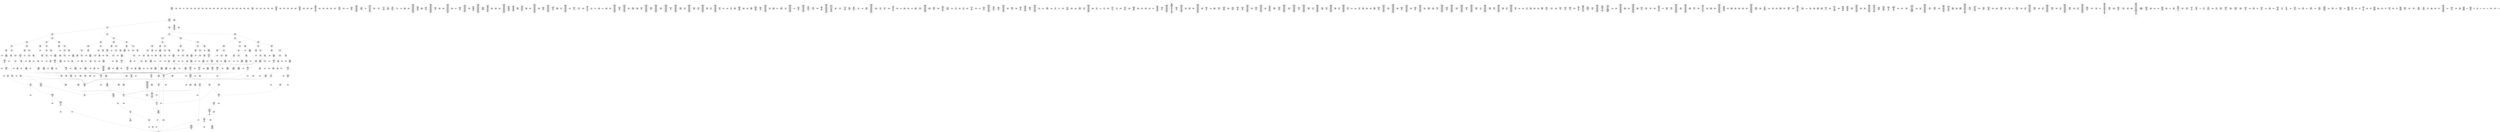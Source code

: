 /* Generated by GvGen v.1.0 (https://www.github.com/stricaud/gvgen) */

digraph G {
compound=true;
   node1 [label="[anywhere]"];
   node2 [label="# 0x0
PUSHX Data
PUSHX Data
MSTORE
PUSHX LogicData
CALLDATASIZE
LT
PUSHX Data
JUMPI
"];
   node3 [label="# 0xd
PUSHX Data
CALLDATALOAD
PUSHX BitData
SHR
PUSHX LogicData
GT
PUSHX Data
JUMPI
"];
   node4 [label="# 0x1e
PUSHX LogicData
GT
PUSHX Data
JUMPI
"];
   node5 [label="# 0x29
PUSHX LogicData
GT
PUSHX Data
JUMPI
"];
   node6 [label="# 0x34
PUSHX LogicData
GT
PUSHX Data
JUMPI
"];
   node7 [label="# 0x3f
PUSHX LogicData
EQ
PUSHX Data
JUMPI
"];
   node8 [label="# 0x4a
PUSHX LogicData
EQ
PUSHX Data
JUMPI
"];
   node9 [label="# 0x55
PUSHX LogicData
EQ
PUSHX Data
JUMPI
"];
   node10 [label="# 0x60
PUSHX LogicData
EQ
PUSHX Data
JUMPI
"];
   node11 [label="# 0x6b
PUSHX Data
REVERT
"];
   node12 [label="# 0x6f
JUMPDEST
PUSHX LogicData
EQ
PUSHX Data
JUMPI
"];
   node13 [label="# 0x7b
PUSHX LogicData
EQ
PUSHX Data
JUMPI
"];
   node14 [label="# 0x86
PUSHX LogicData
EQ
PUSHX Data
JUMPI
"];
   node15 [label="# 0x91
PUSHX LogicData
EQ
PUSHX Data
JUMPI
"];
   node16 [label="# 0x9c
PUSHX Data
REVERT
"];
   node17 [label="# 0xa0
JUMPDEST
PUSHX LogicData
GT
PUSHX Data
JUMPI
"];
   node18 [label="# 0xac
PUSHX LogicData
EQ
PUSHX Data
JUMPI
"];
   node19 [label="# 0xb7
PUSHX LogicData
EQ
PUSHX Data
JUMPI
"];
   node20 [label="# 0xc2
PUSHX LogicData
EQ
PUSHX Data
JUMPI
"];
   node21 [label="# 0xcd
PUSHX LogicData
EQ
PUSHX Data
JUMPI
"];
   node22 [label="# 0xd8
PUSHX Data
REVERT
"];
   node23 [label="# 0xdc
JUMPDEST
PUSHX LogicData
EQ
PUSHX Data
JUMPI
"];
   node24 [label="# 0xe8
PUSHX LogicData
EQ
PUSHX Data
JUMPI
"];
   node25 [label="# 0xf3
PUSHX LogicData
EQ
PUSHX Data
JUMPI
"];
   node26 [label="# 0xfe
PUSHX Data
REVERT
"];
   node27 [label="# 0x102
JUMPDEST
PUSHX LogicData
GT
PUSHX Data
JUMPI
"];
   node28 [label="# 0x10e
PUSHX LogicData
GT
PUSHX Data
JUMPI
"];
   node29 [label="# 0x119
PUSHX LogicData
EQ
PUSHX Data
JUMPI
"];
   node30 [label="# 0x124
PUSHX LogicData
EQ
PUSHX Data
JUMPI
"];
   node31 [label="# 0x12f
PUSHX LogicData
EQ
PUSHX Data
JUMPI
"];
   node32 [label="# 0x13a
PUSHX LogicData
EQ
PUSHX Data
JUMPI
"];
   node33 [label="# 0x145
PUSHX Data
REVERT
"];
   node34 [label="# 0x149
JUMPDEST
PUSHX LogicData
EQ
PUSHX Data
JUMPI
"];
   node35 [label="# 0x155
PUSHX LogicData
EQ
PUSHX Data
JUMPI
"];
   node36 [label="# 0x160
PUSHX LogicData
EQ
PUSHX Data
JUMPI
"];
   node37 [label="# 0x16b
PUSHX LogicData
EQ
PUSHX Data
JUMPI
"];
   node38 [label="# 0x176
PUSHX Data
REVERT
"];
   node39 [label="# 0x17a
JUMPDEST
PUSHX LogicData
GT
PUSHX Data
JUMPI
"];
   node40 [label="# 0x186
PUSHX LogicData
EQ
PUSHX Data
JUMPI
"];
   node41 [label="# 0x191
PUSHX LogicData
EQ
PUSHX Data
JUMPI
"];
   node42 [label="# 0x19c
PUSHX LogicData
EQ
PUSHX Data
JUMPI
"];
   node43 [label="# 0x1a7
PUSHX LogicData
EQ
PUSHX Data
JUMPI
"];
   node44 [label="# 0x1b2
PUSHX Data
REVERT
"];
   node45 [label="# 0x1b6
JUMPDEST
PUSHX LogicData
EQ
PUSHX Data
JUMPI
"];
   node46 [label="# 0x1c2
PUSHX LogicData
EQ
PUSHX Data
JUMPI
"];
   node47 [label="# 0x1cd
PUSHX LogicData
EQ
PUSHX Data
JUMPI
"];
   node48 [label="# 0x1d8
PUSHX Data
REVERT
"];
   node49 [label="# 0x1dc
JUMPDEST
PUSHX LogicData
GT
PUSHX Data
JUMPI
"];
   node50 [label="# 0x1e8
PUSHX LogicData
GT
PUSHX Data
JUMPI
"];
   node51 [label="# 0x1f3
PUSHX LogicData
GT
PUSHX Data
JUMPI
"];
   node52 [label="# 0x1fe
PUSHX LogicData
EQ
PUSHX Data
JUMPI
"];
   node53 [label="# 0x209
PUSHX LogicData
EQ
PUSHX Data
JUMPI
"];
   node54 [label="# 0x214
PUSHX LogicData
EQ
PUSHX Data
JUMPI
"];
   node55 [label="# 0x21f
PUSHX LogicData
EQ
PUSHX Data
JUMPI
"];
   node56 [label="# 0x22a
PUSHX Data
REVERT
"];
   node57 [label="# 0x22e
JUMPDEST
PUSHX LogicData
EQ
PUSHX Data
JUMPI
"];
   node58 [label="# 0x23a
PUSHX LogicData
EQ
PUSHX Data
JUMPI
"];
   node59 [label="# 0x245
PUSHX LogicData
EQ
PUSHX Data
JUMPI
"];
   node60 [label="# 0x250
PUSHX LogicData
EQ
PUSHX Data
JUMPI
"];
   node61 [label="# 0x25b
PUSHX Data
REVERT
"];
   node62 [label="# 0x25f
JUMPDEST
PUSHX LogicData
GT
PUSHX Data
JUMPI
"];
   node63 [label="# 0x26b
PUSHX LogicData
EQ
PUSHX Data
JUMPI
"];
   node64 [label="# 0x276
PUSHX LogicData
EQ
PUSHX Data
JUMPI
"];
   node65 [label="# 0x281
PUSHX LogicData
EQ
PUSHX Data
JUMPI
"];
   node66 [label="# 0x28c
PUSHX LogicData
EQ
PUSHX Data
JUMPI
"];
   node67 [label="# 0x297
PUSHX Data
REVERT
"];
   node68 [label="# 0x29b
JUMPDEST
PUSHX LogicData
EQ
PUSHX Data
JUMPI
"];
   node69 [label="# 0x2a7
PUSHX LogicData
EQ
PUSHX Data
JUMPI
"];
   node70 [label="# 0x2b2
PUSHX LogicData
EQ
PUSHX Data
JUMPI
"];
   node71 [label="# 0x2bd
PUSHX Data
REVERT
"];
   node72 [label="# 0x2c1
JUMPDEST
PUSHX LogicData
GT
PUSHX Data
JUMPI
"];
   node73 [label="# 0x2cd
PUSHX LogicData
GT
PUSHX Data
JUMPI
"];
   node74 [label="# 0x2d8
PUSHX LogicData
EQ
PUSHX Data
JUMPI
"];
   node75 [label="# 0x2e3
PUSHX LogicData
EQ
PUSHX Data
JUMPI
"];
   node76 [label="# 0x2ee
PUSHX LogicData
EQ
PUSHX Data
JUMPI
"];
   node77 [label="# 0x2f9
PUSHX LogicData
EQ
PUSHX Data
JUMPI
"];
   node78 [label="# 0x304
PUSHX Data
REVERT
"];
   node79 [label="# 0x308
JUMPDEST
PUSHX LogicData
EQ
PUSHX Data
JUMPI
"];
   node80 [label="# 0x314
PUSHX LogicData
EQ
PUSHX Data
JUMPI
"];
   node81 [label="# 0x31f
PUSHX LogicData
EQ
PUSHX Data
JUMPI
"];
   node82 [label="# 0x32a
PUSHX Data
REVERT
"];
   node83 [label="# 0x32e
JUMPDEST
PUSHX LogicData
GT
PUSHX Data
JUMPI
"];
   node84 [label="# 0x33a
PUSHX LogicData
EQ
PUSHX Data
JUMPI
"];
   node85 [label="# 0x345
PUSHX LogicData
EQ
PUSHX Data
JUMPI
"];
   node86 [label="# 0x350
PUSHX LogicData
EQ
PUSHX Data
JUMPI
"];
   node87 [label="# 0x35b
PUSHX LogicData
EQ
PUSHX Data
JUMPI
"];
   node88 [label="# 0x366
PUSHX Data
REVERT
"];
   node89 [label="# 0x36a
JUMPDEST
PUSHX LogicData
EQ
PUSHX Data
JUMPI
"];
   node90 [label="# 0x376
PUSHX LogicData
EQ
PUSHX Data
JUMPI
"];
   node91 [label="# 0x381
PUSHX LogicData
EQ
PUSHX Data
JUMPI
"];
   node92 [label="# 0x38c
PUSHX Data
REVERT
"];
   node93 [label="# 0x390
JUMPDEST
CALLDATASIZE
PUSHX Data
JUMPI
"];
   node94 [label="# 0x396
PUSHX Data
CALLER
PUSHX Data
MLOAD
PUSHX BitData
AND
MSTORE
CALLVALUE
PUSHX ArithData
ADD
MSTORE
ADD
PUSHX MemData
MLOAD
SUB
LOGX
STOP
"];
   node95 [label="# 0x3e6
JUMPDEST
PUSHX Data
REVERT
"];
   node96 [label="# 0x3eb
JUMPDEST
CALLVALUE
ISZERO
PUSHX Data
JUMPI
"];
   node97 [label="# 0x3f3
PUSHX Data
REVERT
"];
   node98 [label="# 0x3f7
JUMPDEST
PUSHX Data
PUSHX Data
CALLDATASIZE
PUSHX Data
PUSHX Data
JUMP
"];
   node99 [label="# 0x406
JUMPDEST
PUSHX Data
JUMP
"];
   node100 [label="# 0x40b
JUMPDEST
PUSHX MemData
MLOAD
ISZERO
ISZERO
MSTORE
PUSHX ArithData
ADD
"];
   node101 [label="# 0x417
JUMPDEST
PUSHX MemData
MLOAD
SUB
RETURN
"];
   node102 [label="# 0x420
JUMPDEST
CALLVALUE
ISZERO
PUSHX Data
JUMPI
"];
   node103 [label="# 0x428
PUSHX Data
REVERT
"];
   node104 [label="# 0x42c
JUMPDEST
PUSHX Data
PUSHX Data
CALLDATASIZE
PUSHX Data
PUSHX Data
JUMP
"];
   node105 [label="# 0x43b
JUMPDEST
PUSHX Data
JUMP
"];
   node106 [label="# 0x440
JUMPDEST
STOP
"];
   node107 [label="# 0x442
JUMPDEST
CALLVALUE
ISZERO
PUSHX Data
JUMPI
"];
   node108 [label="# 0x44a
PUSHX Data
REVERT
"];
   node109 [label="# 0x44e
JUMPDEST
PUSHX Data
PUSHX Data
JUMP
"];
   node110 [label="# 0x457
JUMPDEST
PUSHX MemData
MLOAD
PUSHX Data
PUSHX Data
JUMP
"];
   node111 [label="# 0x464
JUMPDEST
CALLVALUE
ISZERO
PUSHX Data
JUMPI
"];
   node112 [label="# 0x46c
PUSHX Data
REVERT
"];
   node113 [label="# 0x470
JUMPDEST
PUSHX Data
PUSHX Data
CALLDATASIZE
PUSHX Data
PUSHX Data
JUMP
"];
   node114 [label="# 0x47f
JUMPDEST
PUSHX Data
JUMP
"];
   node115 [label="# 0x484
JUMPDEST
PUSHX MemData
MLOAD
PUSHX BitData
AND
MSTORE
PUSHX ArithData
ADD
PUSHX Data
JUMP
"];
   node116 [label="# 0x4a9
JUMPDEST
CALLVALUE
ISZERO
PUSHX Data
JUMPI
"];
   node117 [label="# 0x4b1
PUSHX Data
REVERT
"];
   node118 [label="# 0x4b5
JUMPDEST
PUSHX Data
PUSHX Data
CALLDATASIZE
PUSHX Data
PUSHX Data
JUMP
"];
   node119 [label="# 0x4c4
JUMPDEST
PUSHX Data
JUMP
"];
   node120 [label="# 0x4c9
JUMPDEST
CALLVALUE
ISZERO
PUSHX Data
JUMPI
"];
   node121 [label="# 0x4d1
PUSHX Data
REVERT
"];
   node122 [label="# 0x4d5
JUMPDEST
PUSHX Data
PUSHX Data
CALLDATASIZE
PUSHX Data
PUSHX Data
JUMP
"];
   node123 [label="# 0x4e4
JUMPDEST
PUSHX Data
JUMP
"];
   node124 [label="# 0x4e9
JUMPDEST
CALLVALUE
ISZERO
PUSHX Data
JUMPI
"];
   node125 [label="# 0x4f1
PUSHX Data
REVERT
"];
   node126 [label="# 0x4f5
JUMPDEST
PUSHX StorData
SLOAD
"];
   node127 [label="# 0x4fa
JUMPDEST
PUSHX MemData
MLOAD
MSTORE
PUSHX ArithData
ADD
PUSHX Data
JUMP
"];
   node128 [label="# 0x508
JUMPDEST
CALLVALUE
ISZERO
PUSHX Data
JUMPI
"];
   node129 [label="# 0x510
PUSHX Data
REVERT
"];
   node130 [label="# 0x514
JUMPDEST
PUSHX Data
PUSHX Data
CALLDATASIZE
PUSHX Data
PUSHX Data
JUMP
"];
   node131 [label="# 0x523
JUMPDEST
PUSHX Data
JUMP
"];
   node132 [label="# 0x528
JUMPDEST
CALLVALUE
ISZERO
PUSHX Data
JUMPI
"];
   node133 [label="# 0x530
PUSHX Data
REVERT
"];
   node134 [label="# 0x534
JUMPDEST
PUSHX Data
PUSHX Data
CALLDATASIZE
PUSHX Data
PUSHX Data
JUMP
"];
   node135 [label="# 0x543
JUMPDEST
PUSHX Data
JUMP
"];
   node136 [label="# 0x548
JUMPDEST
CALLVALUE
ISZERO
PUSHX Data
JUMPI
"];
   node137 [label="# 0x550
PUSHX Data
REVERT
"];
   node138 [label="# 0x554
JUMPDEST
PUSHX StorData
SLOAD
PUSHX Data
PUSHX Data
DIV
PUSHX BitData
AND
JUMP
"];
   node139 [label="# 0x567
JUMPDEST
CALLVALUE
ISZERO
PUSHX Data
JUMPI
"];
   node140 [label="# 0x56f
PUSHX Data
REVERT
"];
   node141 [label="# 0x573
JUMPDEST
PUSHX Data
PUSHX Data
CALLDATASIZE
PUSHX Data
PUSHX Data
JUMP
"];
   node142 [label="# 0x582
JUMPDEST
PUSHX Data
JUMP
"];
   node143 [label="# 0x587
JUMPDEST
CALLVALUE
ISZERO
PUSHX Data
JUMPI
"];
   node144 [label="# 0x58f
PUSHX Data
REVERT
"];
   node145 [label="# 0x593
JUMPDEST
PUSHX Data
PUSHX Data
CALLDATASIZE
PUSHX Data
PUSHX Data
JUMP
"];
   node146 [label="# 0x5a2
JUMPDEST
PUSHX Data
JUMP
"];
   node147 [label="# 0x5a7
JUMPDEST
CALLVALUE
ISZERO
PUSHX Data
JUMPI
"];
   node148 [label="# 0x5af
PUSHX Data
REVERT
"];
   node149 [label="# 0x5b3
JUMPDEST
PUSHX Data
PUSHX Data
CALLDATASIZE
PUSHX Data
PUSHX Data
JUMP
"];
   node150 [label="# 0x5c2
JUMPDEST
PUSHX Data
JUMP
"];
   node151 [label="# 0x5c7
JUMPDEST
PUSHX Data
PUSHX Data
CALLDATASIZE
PUSHX Data
PUSHX Data
JUMP
"];
   node152 [label="# 0x5d5
JUMPDEST
PUSHX Data
JUMP
"];
   node153 [label="# 0x5da
JUMPDEST
CALLVALUE
ISZERO
PUSHX Data
JUMPI
"];
   node154 [label="# 0x5e2
PUSHX Data
REVERT
"];
   node155 [label="# 0x5e6
JUMPDEST
PUSHX StorData
SLOAD
PUSHX Data
JUMP
"];
   node156 [label="# 0x5ef
JUMPDEST
CALLVALUE
ISZERO
PUSHX Data
JUMPI
"];
   node157 [label="# 0x5f7
PUSHX Data
REVERT
"];
   node158 [label="# 0x5fb
JUMPDEST
PUSHX Data
PUSHX Data
CALLDATASIZE
PUSHX Data
PUSHX Data
JUMP
"];
   node159 [label="# 0x60a
JUMPDEST
PUSHX Data
JUMP
"];
   node160 [label="# 0x60f
JUMPDEST
CALLVALUE
ISZERO
PUSHX Data
JUMPI
"];
   node161 [label="# 0x617
PUSHX Data
REVERT
"];
   node162 [label="# 0x61b
JUMPDEST
PUSHX Data
PUSHX Data
CALLDATASIZE
PUSHX Data
PUSHX Data
JUMP
"];
   node163 [label="# 0x62a
JUMPDEST
PUSHX Data
JUMP
"];
   node164 [label="# 0x62f
JUMPDEST
CALLVALUE
ISZERO
PUSHX Data
JUMPI
"];
   node165 [label="# 0x637
PUSHX Data
REVERT
"];
   node166 [label="# 0x63b
JUMPDEST
PUSHX Data
PUSHX Data
CALLDATASIZE
PUSHX Data
PUSHX Data
JUMP
"];
   node167 [label="# 0x64a
JUMPDEST
PUSHX Data
JUMP
"];
   node168 [label="# 0x64f
JUMPDEST
CALLVALUE
ISZERO
PUSHX Data
JUMPI
"];
   node169 [label="# 0x657
PUSHX Data
REVERT
"];
   node170 [label="# 0x65b
JUMPDEST
PUSHX Data
PUSHX Data
CALLDATASIZE
PUSHX Data
PUSHX Data
JUMP
"];
   node171 [label="# 0x66a
JUMPDEST
PUSHX Data
JUMP
"];
   node172 [label="# 0x66f
JUMPDEST
CALLVALUE
ISZERO
PUSHX Data
JUMPI
"];
   node173 [label="# 0x677
PUSHX Data
REVERT
"];
   node174 [label="# 0x67b
JUMPDEST
PUSHX Data
PUSHX Data
CALLDATASIZE
PUSHX Data
PUSHX Data
JUMP
"];
   node175 [label="# 0x68a
JUMPDEST
PUSHX Data
JUMP
"];
   node176 [label="# 0x68f
JUMPDEST
CALLVALUE
ISZERO
PUSHX Data
JUMPI
"];
   node177 [label="# 0x697
PUSHX Data
REVERT
"];
   node178 [label="# 0x69b
JUMPDEST
PUSHX Data
PUSHX Data
CALLDATASIZE
PUSHX Data
PUSHX Data
JUMP
"];
   node179 [label="# 0x6aa
JUMPDEST
PUSHX Data
JUMP
"];
   node180 [label="# 0x6af
JUMPDEST
CALLVALUE
ISZERO
PUSHX Data
JUMPI
"];
   node181 [label="# 0x6b7
PUSHX Data
REVERT
"];
   node182 [label="# 0x6bb
JUMPDEST
PUSHX Data
PUSHX Data
JUMP
"];
   node183 [label="# 0x6c4
JUMPDEST
CALLVALUE
ISZERO
PUSHX Data
JUMPI
"];
   node184 [label="# 0x6cc
PUSHX Data
REVERT
"];
   node185 [label="# 0x6d0
JUMPDEST
PUSHX Data
PUSHX Data
CALLDATASIZE
PUSHX Data
PUSHX Data
JUMP
"];
   node186 [label="# 0x6df
JUMPDEST
PUSHX Data
JUMP
"];
   node187 [label="# 0x6e4
JUMPDEST
CALLVALUE
ISZERO
PUSHX Data
JUMPI
"];
   node188 [label="# 0x6ec
PUSHX Data
REVERT
"];
   node189 [label="# 0x6f0
JUMPDEST
PUSHX Data
PUSHX Data
JUMP
"];
   node190 [label="# 0x6f9
JUMPDEST
CALLVALUE
ISZERO
PUSHX Data
JUMPI
"];
   node191 [label="# 0x701
PUSHX Data
REVERT
"];
   node192 [label="# 0x705
JUMPDEST
PUSHX Data
PUSHX StorData
SLOAD
JUMP
"];
   node193 [label="# 0x70f
JUMPDEST
CALLVALUE
ISZERO
PUSHX Data
JUMPI
"];
   node194 [label="# 0x717
PUSHX Data
REVERT
"];
   node195 [label="# 0x71b
JUMPDEST
PUSHX Data
PUSHX Data
CALLDATASIZE
PUSHX Data
PUSHX Data
JUMP
"];
   node196 [label="# 0x72a
JUMPDEST
PUSHX Data
JUMP
"];
   node197 [label="# 0x72f
JUMPDEST
PUSHX MemData
MLOAD
PUSHX Data
PUSHX Data
JUMP
"];
   node198 [label="# 0x73c
JUMPDEST
CALLVALUE
ISZERO
PUSHX Data
JUMPI
"];
   node199 [label="# 0x744
PUSHX Data
REVERT
"];
   node200 [label="# 0x748
JUMPDEST
PUSHX Data
PUSHX Data
CALLDATASIZE
PUSHX Data
PUSHX Data
JUMP
"];
   node201 [label="# 0x757
JUMPDEST
PUSHX Data
JUMP
"];
   node202 [label="# 0x75c
JUMPDEST
CALLVALUE
ISZERO
PUSHX Data
JUMPI
"];
   node203 [label="# 0x764
PUSHX Data
REVERT
"];
   node204 [label="# 0x768
JUMPDEST
PUSHX Data
PUSHX Data
CALLDATASIZE
PUSHX Data
PUSHX Data
JUMP
"];
   node205 [label="# 0x777
JUMPDEST
PUSHX Data
JUMP
"];
   node206 [label="# 0x77c
JUMPDEST
CALLVALUE
ISZERO
PUSHX Data
JUMPI
"];
   node207 [label="# 0x784
PUSHX Data
REVERT
"];
   node208 [label="# 0x788
JUMPDEST
PUSHX Data
PUSHX Data
CALLDATASIZE
PUSHX Data
PUSHX Data
JUMP
"];
   node209 [label="# 0x797
JUMPDEST
PUSHX Data
JUMP
"];
   node210 [label="# 0x79c
JUMPDEST
CALLVALUE
ISZERO
PUSHX Data
JUMPI
"];
   node211 [label="# 0x7a4
PUSHX Data
REVERT
"];
   node212 [label="# 0x7a8
JUMPDEST
PUSHX StorData
SLOAD
PUSHX BitData
AND
PUSHX Data
JUMP
"];
   node213 [label="# 0x7c7
JUMPDEST
CALLVALUE
ISZERO
PUSHX Data
JUMPI
"];
   node214 [label="# 0x7cf
PUSHX Data
REVERT
"];
   node215 [label="# 0x7d3
JUMPDEST
PUSHX Data
PUSHX Data
JUMP
"];
   node216 [label="# 0x7dc
JUMPDEST
CALLVALUE
ISZERO
PUSHX Data
JUMPI
"];
   node217 [label="# 0x7e4
PUSHX Data
REVERT
"];
   node218 [label="# 0x7e8
JUMPDEST
PUSHX Data
PUSHX Data
CALLDATASIZE
PUSHX Data
PUSHX Data
JUMP
"];
   node219 [label="# 0x7f7
JUMPDEST
PUSHX Data
JUMP
"];
   node220 [label="# 0x7fc
JUMPDEST
CALLVALUE
ISZERO
PUSHX Data
JUMPI
"];
   node221 [label="# 0x804
PUSHX Data
REVERT
"];
   node222 [label="# 0x808
JUMPDEST
PUSHX Data
PUSHX Data
CALLDATASIZE
PUSHX Data
PUSHX Data
JUMP
"];
   node223 [label="# 0x817
JUMPDEST
PUSHX Data
JUMP
"];
   node224 [label="# 0x81c
JUMPDEST
CALLVALUE
ISZERO
PUSHX Data
JUMPI
"];
   node225 [label="# 0x824
PUSHX Data
REVERT
"];
   node226 [label="# 0x828
JUMPDEST
PUSHX Data
PUSHX StorData
SLOAD
JUMP
"];
   node227 [label="# 0x832
JUMPDEST
CALLVALUE
ISZERO
PUSHX Data
JUMPI
"];
   node228 [label="# 0x83a
PUSHX Data
REVERT
"];
   node229 [label="# 0x83e
JUMPDEST
PUSHX Data
PUSHX Data
CALLDATASIZE
PUSHX Data
PUSHX Data
JUMP
"];
   node230 [label="# 0x84d
JUMPDEST
PUSHX BitData
AND
PUSHX Data
MSTORE
PUSHX Data
PUSHX Data
MSTORE
PUSHX Data
SHA3
SLOAD
JUMP
"];
   node231 [label="# 0x875
JUMPDEST
CALLVALUE
ISZERO
PUSHX Data
JUMPI
"];
   node232 [label="# 0x87d
PUSHX Data
REVERT
"];
   node233 [label="# 0x881
JUMPDEST
PUSHX Data
PUSHX StorData
SLOAD
JUMP
"];
   node234 [label="# 0x88b
JUMPDEST
CALLVALUE
ISZERO
PUSHX Data
JUMPI
"];
   node235 [label="# 0x893
PUSHX Data
REVERT
"];
   node236 [label="# 0x897
JUMPDEST
PUSHX Data
PUSHX StorData
SLOAD
JUMP
"];
   node237 [label="# 0x8a1
JUMPDEST
CALLVALUE
ISZERO
PUSHX Data
JUMPI
"];
   node238 [label="# 0x8a9
PUSHX Data
REVERT
"];
   node239 [label="# 0x8ad
JUMPDEST
PUSHX Data
PUSHX Data
CALLDATASIZE
PUSHX Data
PUSHX Data
JUMP
"];
   node240 [label="# 0x8bc
JUMPDEST
PUSHX Data
JUMP
"];
   node241 [label="# 0x8c1
JUMPDEST
CALLVALUE
ISZERO
PUSHX Data
JUMPI
"];
   node242 [label="# 0x8c9
PUSHX Data
REVERT
"];
   node243 [label="# 0x8cd
JUMPDEST
PUSHX Data
PUSHX Data
CALLDATASIZE
PUSHX Data
PUSHX Data
JUMP
"];
   node244 [label="# 0x8dc
JUMPDEST
PUSHX Data
JUMP
"];
   node245 [label="# 0x8e1
JUMPDEST
CALLVALUE
ISZERO
PUSHX Data
JUMPI
"];
   node246 [label="# 0x8e9
PUSHX Data
REVERT
"];
   node247 [label="# 0x8ed
JUMPDEST
PUSHX Data
PUSHX Data
CALLDATASIZE
PUSHX Data
PUSHX Data
JUMP
"];
   node248 [label="# 0x8fc
JUMPDEST
PUSHX Data
JUMP
"];
   node249 [label="# 0x901
JUMPDEST
CALLVALUE
ISZERO
PUSHX Data
JUMPI
"];
   node250 [label="# 0x909
PUSHX Data
REVERT
"];
   node251 [label="# 0x90d
JUMPDEST
PUSHX Data
PUSHX StorData
SLOAD
JUMP
"];
   node252 [label="# 0x917
JUMPDEST
CALLVALUE
ISZERO
PUSHX Data
JUMPI
"];
   node253 [label="# 0x91f
PUSHX Data
REVERT
"];
   node254 [label="# 0x923
JUMPDEST
PUSHX Data
PUSHX Data
CALLDATASIZE
PUSHX Data
PUSHX Data
JUMP
"];
   node255 [label="# 0x932
JUMPDEST
PUSHX Data
JUMP
"];
   node256 [label="# 0x937
JUMPDEST
CALLVALUE
ISZERO
PUSHX Data
JUMPI
"];
   node257 [label="# 0x93f
PUSHX Data
REVERT
"];
   node258 [label="# 0x943
JUMPDEST
PUSHX Data
PUSHX Data
CALLDATASIZE
PUSHX Data
PUSHX Data
JUMP
"];
   node259 [label="# 0x952
JUMPDEST
PUSHX Data
JUMP
"];
   node260 [label="# 0x957
JUMPDEST
CALLVALUE
ISZERO
PUSHX Data
JUMPI
"];
   node261 [label="# 0x95f
PUSHX Data
REVERT
"];
   node262 [label="# 0x963
JUMPDEST
PUSHX Data
PUSHX Data
CALLDATASIZE
PUSHX Data
PUSHX Data
JUMP
"];
   node263 [label="# 0x972
JUMPDEST
PUSHX BitData
AND
PUSHX Data
MSTORE
PUSHX Data
PUSHX Data
MSTORE
PUSHX Data
SHA3
SLOAD
JUMP
"];
   node264 [label="# 0x99a
JUMPDEST
CALLVALUE
ISZERO
PUSHX Data
JUMPI
"];
   node265 [label="# 0x9a2
PUSHX Data
REVERT
"];
   node266 [label="# 0x9a6
JUMPDEST
PUSHX Data
PUSHX Data
CALLDATASIZE
PUSHX Data
PUSHX Data
JUMP
"];
   node267 [label="# 0x9b5
JUMPDEST
PUSHX Data
JUMP
"];
   node268 [label="# 0x9ba
JUMPDEST
CALLVALUE
ISZERO
PUSHX Data
JUMPI
"];
   node269 [label="# 0x9c2
PUSHX Data
REVERT
"];
   node270 [label="# 0x9c6
JUMPDEST
PUSHX Data
PUSHX StorData
SLOAD
JUMP
"];
   node271 [label="# 0x9d0
JUMPDEST
CALLVALUE
ISZERO
PUSHX Data
JUMPI
"];
   node272 [label="# 0x9d8
PUSHX Data
REVERT
"];
   node273 [label="# 0x9dc
JUMPDEST
PUSHX Data
PUSHX Data
CALLDATASIZE
PUSHX Data
PUSHX Data
JUMP
"];
   node274 [label="# 0x9eb
JUMPDEST
PUSHX Data
JUMP
"];
   node275 [label="# 0x9f0
JUMPDEST
CALLVALUE
ISZERO
PUSHX Data
JUMPI
"];
   node276 [label="# 0x9f8
PUSHX Data
REVERT
"];
   node277 [label="# 0x9fc
JUMPDEST
PUSHX Data
PUSHX Data
JUMP
"];
   node278 [label="# 0xa05
JUMPDEST
CALLVALUE
ISZERO
PUSHX Data
JUMPI
"];
   node279 [label="# 0xa0d
PUSHX Data
REVERT
"];
   node280 [label="# 0xa11
JUMPDEST
PUSHX Data
PUSHX Data
CALLDATASIZE
PUSHX Data
PUSHX Data
JUMP
"];
   node281 [label="# 0xa20
JUMPDEST
PUSHX Data
JUMP
"];
   node282 [label="# 0xa25
JUMPDEST
CALLVALUE
ISZERO
PUSHX Data
JUMPI
"];
   node283 [label="# 0xa2d
PUSHX Data
REVERT
"];
   node284 [label="# 0xa31
JUMPDEST
PUSHX Data
PUSHX StorData
SLOAD
JUMP
"];
   node285 [label="# 0xa3b
JUMPDEST
CALLVALUE
ISZERO
PUSHX Data
JUMPI
"];
   node286 [label="# 0xa43
PUSHX Data
REVERT
"];
   node287 [label="# 0xa47
JUMPDEST
PUSHX StorData
SLOAD
PUSHX Data
JUMP
"];
   node288 [label="# 0xa50
JUMPDEST
CALLVALUE
ISZERO
PUSHX Data
JUMPI
"];
   node289 [label="# 0xa58
PUSHX Data
REVERT
"];
   node290 [label="# 0xa5c
JUMPDEST
PUSHX StorData
SLOAD
PUSHX Data
PUSHX BitData
AND
JUMP
"];
   node291 [label="# 0xa6a
JUMPDEST
CALLVALUE
ISZERO
PUSHX Data
JUMPI
"];
   node292 [label="# 0xa72
PUSHX Data
REVERT
"];
   node293 [label="# 0xa76
JUMPDEST
PUSHX Data
PUSHX Data
CALLDATASIZE
PUSHX Data
PUSHX Data
JUMP
"];
   node294 [label="# 0xa85
JUMPDEST
PUSHX BitData
AND
PUSHX Data
MSTORE
PUSHX Data
PUSHX Data
MSTORE
PUSHX Data
SHA3
AND
MSTORE
MSTORE
SHA3
SLOAD
PUSHX BitData
AND
JUMP
"];
   node295 [label="# 0xac0
JUMPDEST
PUSHX Data
PUSHX Data
CALLDATASIZE
PUSHX Data
PUSHX Data
JUMP
"];
   node296 [label="# 0xace
JUMPDEST
PUSHX Data
JUMP
"];
   node297 [label="# 0xad3
JUMPDEST
CALLVALUE
ISZERO
PUSHX Data
JUMPI
"];
   node298 [label="# 0xadb
PUSHX Data
REVERT
"];
   node299 [label="# 0xadf
JUMPDEST
PUSHX Data
PUSHX Data
CALLDATASIZE
PUSHX Data
PUSHX Data
JUMP
"];
   node300 [label="# 0xaee
JUMPDEST
PUSHX Data
JUMP
"];
   node301 [label="# 0xaf3
JUMPDEST
CALLVALUE
ISZERO
PUSHX Data
JUMPI
"];
   node302 [label="# 0xafb
PUSHX Data
REVERT
"];
   node303 [label="# 0xaff
JUMPDEST
PUSHX Data
PUSHX Data
CALLDATASIZE
PUSHX Data
PUSHX Data
JUMP
"];
   node304 [label="# 0xb0e
JUMPDEST
PUSHX Data
JUMP
"];
   node305 [label="# 0xb13
JUMPDEST
CALLVALUE
ISZERO
PUSHX Data
JUMPI
"];
   node306 [label="# 0xb1b
PUSHX Data
REVERT
"];
   node307 [label="# 0xb1f
JUMPDEST
PUSHX Data
PUSHX Data
CALLDATASIZE
PUSHX Data
PUSHX Data
JUMP
"];
   node308 [label="# 0xb2e
JUMPDEST
PUSHX Data
JUMP
"];
   node309 [label="# 0xb33
JUMPDEST
CALLVALUE
ISZERO
PUSHX Data
JUMPI
"];
   node310 [label="# 0xb3b
PUSHX Data
REVERT
"];
   node311 [label="# 0xb3f
JUMPDEST
PUSHX StorData
SLOAD
PUSHX Data
PUSHX Data
DIV
PUSHX BitData
AND
JUMP
"];
   node312 [label="# 0xb53
JUMPDEST
PUSHX Data
PUSHX Data
CALLDATASIZE
PUSHX Data
PUSHX Data
JUMP
"];
   node313 [label="# 0xb61
JUMPDEST
PUSHX Data
JUMP
"];
   node314 [label="# 0xb66
JUMPDEST
PUSHX Data
PUSHX BitData
AND
PUSHX LogicData
EQ
PUSHX Data
JUMPI
"];
   node315 [label="# 0xbb3
PUSHX Data
PUSHX Data
JUMP
"];
   node316 [label="# 0xbbc
JUMPDEST
JUMP
"];
   node317 [label="# 0xbc2
JUMPDEST
PUSHX StorData
SLOAD
PUSHX BitData
AND
CALLER
EQ
PUSHX Data
JUMPI
"];
   node318 [label="# 0xbe2
PUSHX MemData
MLOAD
PUSHX BitData
PUSHX BitData
SHL
MSTORE
PUSHX Data
PUSHX ArithData
ADD
MSTORE
PUSHX ArithData
ADD
MSTORE
PUSHX Data
PUSHX ArithData
ADD
MSTORE
PUSHX ArithData
ADD
"];
   node319 [label="# 0xc25
JUMPDEST
PUSHX MemData
MLOAD
SUB
REVERT
"];
   node320 [label="# 0xc2e
JUMPDEST
MLOAD
PUSHX Data
PUSHX Data
PUSHX ArithData
ADD
PUSHX Data
JUMP
"];
   node321 [label="# 0xc41
JUMPDEST
JUMP
"];
   node322 [label="# 0xc45
JUMPDEST
PUSHX Data
PUSHX StorData
SLOAD
PUSHX Data
PUSHX Data
JUMP
"];
   node323 [label="# 0xc54
JUMPDEST
PUSHX ArithData
ADD
PUSHX ArithData
DIV
MUL
PUSHX ArithData
ADD
PUSHX MemData
MLOAD
ADD
PUSHX Data
MSTORE
MSTORE
PUSHX ArithData
ADD
SLOAD
PUSHX Data
PUSHX Data
JUMP
"];
   node324 [label="# 0xc80
JUMPDEST
ISZERO
PUSHX Data
JUMPI
"];
   node325 [label="# 0xc87
PUSHX LogicData
LT
PUSHX Data
JUMPI
"];
   node326 [label="# 0xc8f
PUSHX ArithData
SLOAD
DIV
MUL
MSTORE
PUSHX ArithData
ADD
PUSHX Data
JUMP
"];
   node327 [label="# 0xca2
JUMPDEST
ADD
PUSHX Data
MSTORE
PUSHX Data
PUSHX Data
SHA3
"];
   node328 [label="# 0xcb0
JUMPDEST
SLOAD
MSTORE
PUSHX ArithData
ADD
PUSHX ArithData
ADD
GT
PUSHX Data
JUMPI
"];
   node329 [label="# 0xcc4
SUB
PUSHX BitData
AND
ADD
"];
   node330 [label="# 0xccd
JUMPDEST
JUMP
"];
   node331 [label="# 0xcd7
JUMPDEST
PUSHX Data
PUSHX Data
PUSHX Data
JUMP
"];
   node332 [label="# 0xce2
JUMPDEST
PUSHX Data
JUMPI
"];
   node333 [label="# 0xce7
PUSHX MemData
MLOAD
PUSHX BitData
PUSHX BitData
SHL
MSTORE
PUSHX Data
PUSHX ArithData
ADD
MSTORE
PUSHX Data
PUSHX ArithData
ADD
MSTORE
PUSHX Data
PUSHX ArithData
ADD
MSTORE
PUSHX Data
PUSHX ArithData
ADD
MSTORE
PUSHX ArithData
ADD
PUSHX Data
JUMP
"];
   node334 [label="# 0xd54
JUMPDEST
PUSHX Data
MSTORE
PUSHX Data
PUSHX Data
MSTORE
PUSHX Data
SHA3
SLOAD
PUSHX BitData
AND
JUMP
"];
   node335 [label="# 0xd7d
JUMPDEST
PUSHX Data
PUSHX Data
PUSHX Data
JUMP
"];
   node336 [label="# 0xd88
JUMPDEST
PUSHX BitData
AND
PUSHX BitData
AND
EQ
ISZERO
PUSHX Data
JUMPI
"];
   node337 [label="# 0xdbf
PUSHX MemData
MLOAD
PUSHX BitData
PUSHX BitData
SHL
MSTORE
PUSHX Data
PUSHX ArithData
ADD
MSTORE
PUSHX Data
PUSHX ArithData
ADD
MSTORE
PUSHX Data
PUSHX ArithData
ADD
MSTORE
PUSHX Data
PUSHX ArithData
ADD
MSTORE
PUSHX ArithData
ADD
PUSHX Data
JUMP
"];
   node338 [label="# 0xe2c
JUMPDEST
CALLER
PUSHX BitData
AND
EQ
PUSHX Data
JUMPI
"];
   node339 [label="# 0xe4b
PUSHX Data
CALLER
PUSHX Data
JUMP
"];
   node340 [label="# 0xe55
JUMPDEST
PUSHX Data
JUMPI
"];
   node341 [label="# 0xe5a
PUSHX MemData
MLOAD
PUSHX BitData
PUSHX BitData
SHL
MSTORE
PUSHX Data
PUSHX ArithData
ADD
MSTORE
PUSHX Data
PUSHX ArithData
ADD
MSTORE
PUSHX Data
PUSHX ArithData
ADD
MSTORE
PUSHX Data
PUSHX ArithData
ADD
MSTORE
PUSHX ArithData
ADD
PUSHX Data
JUMP
"];
   node342 [label="# 0xec7
JUMPDEST
PUSHX Data
PUSHX Data
JUMP
"];
   node343 [label="# 0xed1
JUMPDEST
JUMP
"];
   node344 [label="# 0xed6
JUMPDEST
PUSHX StorData
SLOAD
PUSHX BitData
AND
CALLER
EQ
PUSHX Data
JUMPI
"];
   node345 [label="# 0xef6
PUSHX MemData
MLOAD
PUSHX BitData
PUSHX BitData
SHL
MSTORE
PUSHX Data
PUSHX ArithData
ADD
MSTORE
PUSHX ArithData
ADD
MSTORE
PUSHX Data
PUSHX ArithData
ADD
MSTORE
PUSHX ArithData
ADD
PUSHX Data
JUMP
"];
   node346 [label="# 0xf3d
JUMPDEST
PUSHX Data
SSTORE
JUMP
"];
   node347 [label="# 0xf42
JUMPDEST
PUSHX BitData
AND
PUSHX Data
MSTORE
PUSHX Data
PUSHX Data
MSTORE
PUSHX Data
SHA3
SLOAD
PUSHX Data
JUMPI
"];
   node348 [label="# 0xf6d
PUSHX MemData
MLOAD
PUSHX BitData
PUSHX BitData
SHL
MSTORE
PUSHX Data
PUSHX ArithData
ADD
MSTORE
PUSHX Data
PUSHX ArithData
ADD
MSTORE
PUSHX Data
PUSHX ArithData
ADD
MSTORE
PUSHX Data
PUSHX ArithData
ADD
MSTORE
PUSHX ArithData
ADD
PUSHX Data
JUMP
"];
   node349 [label="# 0xfda
JUMPDEST
PUSHX Data
PUSHX StorData
SLOAD
SELFBALANCE
PUSHX Data
PUSHX Data
JUMP
"];
   node350 [label="# 0xfea
JUMPDEST
PUSHX BitData
AND
PUSHX Data
MSTORE
PUSHX Data
PUSHX Data
MSTORE
PUSHX Data
SHA3
SLOAD
PUSHX StorData
SLOAD
PUSHX Data
MSTORE
SHA3
SLOAD
PUSHX Data
PUSHX Data
JUMP
"];
   node351 [label="# 0x102e
JUMPDEST
PUSHX Data
PUSHX Data
JUMP
"];
   node352 [label="# 0x1038
JUMPDEST
PUSHX Data
PUSHX Data
JUMP
"];
   node353 [label="# 0x1042
JUMPDEST
PUSHX Data
JUMPI
"];
   node354 [label="# 0x104a
PUSHX MemData
MLOAD
PUSHX BitData
PUSHX BitData
SHL
MSTORE
PUSHX Data
PUSHX ArithData
ADD
MSTORE
PUSHX Data
PUSHX ArithData
ADD
MSTORE
PUSHX Data
PUSHX ArithData
ADD
MSTORE
PUSHX Data
PUSHX ArithData
ADD
MSTORE
PUSHX ArithData
ADD
PUSHX Data
JUMP
"];
   node355 [label="# 0x10b7
JUMPDEST
PUSHX BitData
AND
PUSHX Data
MSTORE
PUSHX Data
PUSHX Data
MSTORE
PUSHX Data
SHA3
SLOAD
PUSHX Data
PUSHX Data
JUMP
"];
   node356 [label="# 0x10e8
JUMPDEST
PUSHX BitData
AND
PUSHX Data
MSTORE
PUSHX Data
PUSHX Data
MSTORE
PUSHX Data
SHA3
SSTORE
PUSHX StorData
SLOAD
PUSHX Data
PUSHX Data
JUMP
"];
   node357 [label="# 0x111c
JUMPDEST
PUSHX Data
SSTORE
PUSHX Data
PUSHX Data
JUMP
"];
   node358 [label="# 0x1129
JUMPDEST
PUSHX Data
MLOAD
PUSHX BitData
AND
MSTORE
PUSHX ArithData
ADD
MSTORE
PUSHX Data
ADD
PUSHX MemData
MLOAD
SUB
LOGX
JUMP
"];
   node359 [label="# 0x117d
JUMPDEST
PUSHX Data
CALLER
PUSHX Data
JUMP
"];
   node360 [label="# 0x1187
JUMPDEST
PUSHX Data
JUMPI
"];
   node361 [label="# 0x118c
PUSHX MemData
MLOAD
PUSHX BitData
PUSHX BitData
SHL
MSTORE
PUSHX Data
PUSHX ArithData
ADD
MSTORE
PUSHX Data
PUSHX ArithData
ADD
MSTORE
PUSHX Data
PUSHX ArithData
ADD
MSTORE
PUSHX Data
PUSHX ArithData
ADD
MSTORE
PUSHX ArithData
ADD
PUSHX Data
JUMP
"];
   node362 [label="# 0x11f9
JUMPDEST
PUSHX Data
PUSHX Data
JUMP
"];
   node363 [label="# 0x1204
JUMPDEST
PUSHX StorData
SLOAD
PUSHX BitData
AND
CALLER
EQ
PUSHX Data
JUMPI
"];
   node364 [label="# 0x1224
PUSHX MemData
MLOAD
PUSHX BitData
PUSHX BitData
SHL
MSTORE
PUSHX Data
PUSHX ArithData
ADD
MSTORE
PUSHX ArithData
ADD
MSTORE
PUSHX Data
PUSHX ArithData
ADD
MSTORE
PUSHX ArithData
ADD
PUSHX Data
JUMP
"];
   node365 [label="# 0x126b
JUMPDEST
PUSHX StorData
SLOAD
PUSHX BitData
AND
ISZERO
ISZERO
OR
SSTORE
JUMP
"];
   node366 [label="# 0x129c
JUMPDEST
PUSHX Data
PUSHX Data
PUSHX Data
JUMP
"];
   node367 [label="# 0x12a7
JUMPDEST
LT
PUSHX Data
JUMPI
"];
   node368 [label="# 0x12ae
PUSHX MemData
MLOAD
PUSHX BitData
PUSHX BitData
SHL
MSTORE
PUSHX Data
PUSHX ArithData
ADD
MSTORE
PUSHX Data
PUSHX ArithData
ADD
MSTORE
PUSHX Data
PUSHX ArithData
ADD
MSTORE
PUSHX ArithData
ADD
PUSHX Data
JUMP
"];
   node369 [label="# 0x12f5
JUMPDEST
PUSHX Data
"];
   node370 [label="# 0x12f9
JUMPDEST
PUSHX StorData
SLOAD
LT
ISZERO
PUSHX Data
JUMPI
"];
   node371 [label="# 0x1304
PUSHX StorData
SLOAD
LT
PUSHX Data
JUMPI
"];
   node372 [label="# 0x130f
PUSHX Data
PUSHX Data
JUMP
"];
   node373 [label="# 0x1316
JUMPDEST
PUSHX Data
MSTORE
PUSHX Data
SHA3
ADD
SLOAD
PUSHX BitData
AND
AND
EQ
ISZERO
PUSHX Data
JUMPI
"];
   node374 [label="# 0x1343
EQ
ISZERO
PUSHX Data
JUMPI
"];
   node375 [label="# 0x134b
PUSHX Data
JUMP
"];
   node376 [label="# 0x1353
JUMPDEST
PUSHX Data
PUSHX Data
JUMP
"];
   node377 [label="# 0x135c
JUMPDEST
"];
   node378 [label="# 0x135f
JUMPDEST
PUSHX Data
PUSHX Data
JUMP
"];
   node379 [label="# 0x1368
JUMPDEST
PUSHX Data
JUMP
"];
   node380 [label="# 0x136f
JUMPDEST
PUSHX MemData
MLOAD
PUSHX BitData
PUSHX BitData
SHL
MSTORE
PUSHX Data
PUSHX ArithData
ADD
MSTORE
PUSHX Data
PUSHX ArithData
ADD
MSTORE
PUSHX Data
PUSHX ArithData
ADD
MSTORE
PUSHX ArithData
ADD
PUSHX Data
JUMP
"];
   node381 [label="# 0x13b8
JUMPDEST
PUSHX StorData
SLOAD
PUSHX BitData
AND
CALLER
EQ
PUSHX Data
JUMPI
"];
   node382 [label="# 0x13d8
PUSHX MemData
MLOAD
PUSHX BitData
PUSHX BitData
SHL
MSTORE
PUSHX Data
PUSHX ArithData
ADD
MSTORE
PUSHX ArithData
ADD
MSTORE
PUSHX Data
PUSHX ArithData
ADD
MSTORE
PUSHX ArithData
ADD
PUSHX Data
JUMP
"];
   node383 [label="# 0x141f
JUMPDEST
PUSHX Data
SSTORE
JUMP
"];
   node384 [label="# 0x1424
JUMPDEST
PUSHX Data
PUSHX Data
PUSHX StorData
SLOAD
JUMP
"];
   node385 [label="# 0x142f
JUMPDEST
CALLER
PUSHX Data
PUSHX Data
JUMP
"];
   node386 [label="# 0x143c
JUMPDEST
PUSHX BitData
AND
EQ
PUSHX Data
JUMPI
"];
   node387 [label="# 0x1458
PUSHX MemData
MLOAD
PUSHX BitData
PUSHX BitData
SHL
MSTORE
PUSHX Data
PUSHX ArithData
ADD
MSTORE
PUSHX Data
PUSHX ArithData
ADD
MSTORE
PUSHX Data
PUSHX ArithData
ADD
MSTORE
PUSHX ArithData
ADD
PUSHX Data
JUMP
"];
   node388 [label="# 0x149f
JUMPDEST
PUSHX StorData
SLOAD
PUSHX BitData
AND
PUSHX Data
JUMPI
"];
   node389 [label="# 0x14aa
PUSHX MemData
MLOAD
PUSHX BitData
PUSHX BitData
SHL
MSTORE
PUSHX Data
PUSHX ArithData
ADD
MSTORE
PUSHX Data
PUSHX ArithData
ADD
MSTORE
PUSHX Data
PUSHX ArithData
ADD
MSTORE
PUSHX ArithData
ADD
PUSHX Data
JUMP
"];
   node390 [label="# 0x14f1
JUMPDEST
PUSHX LogicData
GT
PUSHX Data
JUMPI
"];
   node391 [label="# 0x14fa
PUSHX MemData
MLOAD
PUSHX BitData
PUSHX BitData
SHL
MSTORE
PUSHX Data
PUSHX ArithData
ADD
MSTORE
PUSHX Data
PUSHX ArithData
ADD
MSTORE
PUSHX Data
PUSHX ArithData
ADD
MSTORE
PUSHX ArithData
ADD
PUSHX Data
JUMP
"];
   node392 [label="# 0x1541
JUMPDEST
PUSHX StorData
SLOAD
GT
ISZERO
PUSHX Data
JUMPI
"];
   node393 [label="# 0x154c
PUSHX MemData
MLOAD
PUSHX BitData
PUSHX BitData
SHL
MSTORE
PUSHX Data
PUSHX ArithData
ADD
MSTORE
PUSHX Data
PUSHX ArithData
ADD
MSTORE
PUSHX Data
PUSHX ArithData
ADD
MSTORE
PUSHX ArithData
ADD
PUSHX Data
JUMP
"];
   node394 [label="# 0x1593
JUMPDEST
PUSHX StorData
SLOAD
PUSHX Data
PUSHX Data
JUMP
"];
   node395 [label="# 0x15a0
JUMPDEST
GT
ISZERO
PUSHX Data
JUMPI
"];
   node396 [label="# 0x15a7
PUSHX MemData
MLOAD
PUSHX BitData
PUSHX BitData
SHL
MSTORE
PUSHX Data
PUSHX ArithData
ADD
MSTORE
PUSHX Data
PUSHX ArithData
ADD
MSTORE
PUSHX Data
PUSHX ArithData
ADD
MSTORE
PUSHX ArithData
ADD
PUSHX Data
JUMP
"];
   node397 [label="# 0x15ee
JUMPDEST
PUSHX StorData
SLOAD
PUSHX Data
PUSHX Data
JUMP
"];
   node398 [label="# 0x15fc
JUMPDEST
CALLVALUE
LT
ISZERO
PUSHX Data
JUMPI
"];
   node399 [label="# 0x1604
PUSHX MemData
MLOAD
PUSHX BitData
PUSHX BitData
SHL
MSTORE
PUSHX Data
PUSHX ArithData
ADD
MSTORE
PUSHX Data
PUSHX ArithData
ADD
MSTORE
PUSHX Data
PUSHX ArithData
ADD
MSTORE
PUSHX ArithData
ADD
PUSHX Data
JUMP
"];
   node400 [label="# 0x164b
JUMPDEST
PUSHX Data
CALLER
PUSHX Data
JUMP
"];
   node401 [label="# 0x1655
JUMPDEST
LT
ISZERO
PUSHX Data
JUMPI
"];
   node402 [label="# 0x165c
PUSHX MemData
MLOAD
PUSHX BitData
PUSHX BitData
SHL
MSTORE
PUSHX Data
PUSHX ArithData
ADD
MSTORE
PUSHX Data
PUSHX ArithData
ADD
MSTORE
PUSHX Data
PUSHX ArithData
ADD
MSTORE
PUSHX ArithData
ADD
PUSHX Data
JUMP
"];
   node403 [label="# 0x16a3
JUMPDEST
ORIGIN
CALLER
EQ
PUSHX Data
JUMPI
"];
   node404 [label="# 0x16ab
PUSHX Data
REVERT
"];
   node405 [label="# 0x16af
JUMPDEST
PUSHX Data
"];
   node406 [label="# 0x16b2
JUMPDEST
LT
ISZERO
PUSHX Data
JUMPI
"];
   node407 [label="# 0x16bb
PUSHX Data
CALLER
PUSHX Data
PUSHX Data
JUMP
"];
   node408 [label="# 0x16c8
JUMPDEST
PUSHX MemData
MLOAD
PUSHX ArithData
ADD
PUSHX Data
MSTORE
PUSHX Data
MSTORE
PUSHX Data
JUMP
"];
   node409 [label="# 0x16dd
JUMPDEST
PUSHX Data
PUSHX Data
JUMP
"];
   node410 [label="# 0x16e6
JUMPDEST
PUSHX Data
JUMP
"];
   node411 [label="# 0x16ed
JUMPDEST
PUSHX Data
PUSHX Data
CALLER
PUSHX Data
JUMP
"];
   node412 [label="# 0x16fc
JUMPDEST
JUMP
"];
   node413 [label="# 0x1702
JUMPDEST
PUSHX Data
PUSHX MemData
MLOAD
PUSHX ArithData
ADD
PUSHX Data
MSTORE
PUSHX Data
MSTORE
PUSHX Data
JUMP
"];
   node414 [label="# 0x171d
JUMPDEST
PUSHX StorData
SLOAD
PUSHX BitData
AND
CALLER
EQ
PUSHX Data
JUMPI
"];
   node415 [label="# 0x173d
PUSHX MemData
MLOAD
PUSHX BitData
PUSHX BitData
SHL
MSTORE
PUSHX Data
PUSHX ArithData
ADD
MSTORE
PUSHX ArithData
ADD
MSTORE
PUSHX Data
PUSHX ArithData
ADD
MSTORE
PUSHX ArithData
ADD
PUSHX Data
JUMP
"];
   node416 [label="# 0x1784
JUMPDEST
PUSHX Data
SSTORE
JUMP
"];
   node417 [label="# 0x1789
JUMPDEST
PUSHX Data
PUSHX Data
PUSHX Data
JUMP
"];
   node418 [label="# 0x1795
JUMPDEST
JUMP
"];
   node419 [label="# 0x179c
JUMPDEST
PUSHX Data
PUSHX Data
PUSHX StorData
SLOAD
JUMP
"];
   node420 [label="# 0x17a7
JUMPDEST
LT
PUSHX Data
JUMPI
"];
   node421 [label="# 0x17ae
PUSHX MemData
MLOAD
PUSHX BitData
PUSHX BitData
SHL
MSTORE
PUSHX Data
PUSHX ArithData
ADD
MSTORE
PUSHX Data
PUSHX ArithData
ADD
MSTORE
PUSHX Data
PUSHX ArithData
ADD
MSTORE
PUSHX ArithData
ADD
PUSHX Data
JUMP
"];
   node422 [label="# 0x17f5
JUMPDEST
JUMP
"];
   node423 [label="# 0x17f9
JUMPDEST
PUSHX StorData
SLOAD
PUSHX BitData
AND
CALLER
EQ
PUSHX Data
JUMPI
"];
   node424 [label="# 0x1819
PUSHX MemData
MLOAD
PUSHX BitData
PUSHX BitData
SHL
MSTORE
PUSHX Data
PUSHX ArithData
ADD
MSTORE
PUSHX ArithData
ADD
MSTORE
PUSHX Data
PUSHX ArithData
ADD
MSTORE
PUSHX ArithData
ADD
PUSHX Data
JUMP
"];
   node425 [label="# 0x1860
JUMPDEST
PUSHX StorData
SLOAD
ISZERO
ISZERO
PUSHX ArithData
MUL
PUSHX BitData
AND
OR
SSTORE
JUMP
"];
   node426 [label="# 0x1897
JUMPDEST
PUSHX Data
PUSHX StorData
SLOAD
LT
PUSHX Data
JUMPI
"];
   node427 [label="# 0x18a6
PUSHX Data
PUSHX Data
JUMP
"];
   node428 [label="# 0x18ad
JUMPDEST
PUSHX Data
MSTORE
PUSHX Data
SHA3
ADD
SLOAD
PUSHX BitData
AND
PUSHX Data
JUMPI
"];
   node429 [label="# 0x18d7
PUSHX MemData
MLOAD
PUSHX BitData
PUSHX BitData
SHL
MSTORE
PUSHX Data
PUSHX ArithData
ADD
MSTORE
PUSHX Data
PUSHX ArithData
ADD
MSTORE
PUSHX Data
PUSHX ArithData
ADD
MSTORE
PUSHX Data
PUSHX ArithData
ADD
MSTORE
PUSHX ArithData
ADD
PUSHX Data
JUMP
"];
   node430 [label="# 0x1944
JUMPDEST
PUSHX StorData
SLOAD
PUSHX Data
PUSHX Data
JUMP
"];
   node431 [label="# 0x1951
JUMPDEST
PUSHX ArithData
ADD
PUSHX ArithData
DIV
MUL
PUSHX ArithData
ADD
PUSHX MemData
MLOAD
ADD
PUSHX Data
MSTORE
MSTORE
PUSHX ArithData
ADD
SLOAD
PUSHX Data
PUSHX Data
JUMP
"];
   node432 [label="# 0x197d
JUMPDEST
ISZERO
PUSHX Data
JUMPI
"];
   node433 [label="# 0x1984
PUSHX LogicData
LT
PUSHX Data
JUMPI
"];
   node434 [label="# 0x198c
PUSHX ArithData
SLOAD
DIV
MUL
MSTORE
PUSHX ArithData
ADD
PUSHX Data
JUMP
"];
   node435 [label="# 0x199f
JUMPDEST
ADD
PUSHX Data
MSTORE
PUSHX Data
PUSHX Data
SHA3
"];
   node436 [label="# 0x19ad
JUMPDEST
SLOAD
MSTORE
PUSHX ArithData
ADD
PUSHX ArithData
ADD
GT
PUSHX Data
JUMPI
"];
   node437 [label="# 0x19c1
SUB
PUSHX BitData
AND
ADD
"];
   node438 [label="# 0x19ca
JUMPDEST
JUMP
"];
   node439 [label="# 0x19d2
JUMPDEST
PUSHX Data
PUSHX BitData
AND
PUSHX Data
JUMPI
"];
   node440 [label="# 0x19f0
PUSHX MemData
MLOAD
PUSHX BitData
PUSHX BitData
SHL
MSTORE
PUSHX Data
PUSHX ArithData
ADD
MSTORE
PUSHX Data
PUSHX ArithData
ADD
MSTORE
PUSHX Data
PUSHX ArithData
ADD
MSTORE
PUSHX Data
PUSHX ArithData
ADD
MSTORE
PUSHX ArithData
ADD
PUSHX Data
JUMP
"];
   node441 [label="# 0x1a5d
JUMPDEST
PUSHX StorData
SLOAD
PUSHX Data
"];
   node442 [label="# 0x1a65
JUMPDEST
LT
ISZERO
PUSHX Data
JUMPI
"];
   node443 [label="# 0x1a6e
PUSHX StorData
SLOAD
LT
PUSHX Data
JUMPI
"];
   node444 [label="# 0x1a79
PUSHX Data
PUSHX Data
JUMP
"];
   node445 [label="# 0x1a80
JUMPDEST
PUSHX Data
MSTORE
PUSHX Data
SHA3
ADD
SLOAD
PUSHX BitData
AND
AND
EQ
ISZERO
PUSHX Data
JUMPI
"];
   node446 [label="# 0x1aad
PUSHX Data
PUSHX Data
JUMP
"];
   node447 [label="# 0x1ab5
JUMPDEST
"];
   node448 [label="# 0x1ab8
JUMPDEST
PUSHX Data
PUSHX Data
JUMP
"];
   node449 [label="# 0x1ac1
JUMPDEST
PUSHX Data
JUMP
"];
   node450 [label="# 0x1ac8
JUMPDEST
JUMP
"];
   node451 [label="# 0x1ad1
JUMPDEST
PUSHX StorData
SLOAD
PUSHX BitData
AND
CALLER
EQ
PUSHX Data
JUMPI
"];
   node452 [label="# 0x1af1
PUSHX MemData
MLOAD
PUSHX BitData
PUSHX BitData
SHL
MSTORE
PUSHX Data
PUSHX ArithData
ADD
MSTORE
PUSHX ArithData
ADD
MSTORE
PUSHX Data
PUSHX ArithData
ADD
MSTORE
PUSHX ArithData
ADD
PUSHX Data
JUMP
"];
   node453 [label="# 0x1b38
JUMPDEST
PUSHX Data
PUSHX Data
PUSHX Data
JUMP
"];
   node454 [label="# 0x1b42
JUMPDEST
JUMP
"];
   node455 [label="# 0x1b44
JUMPDEST
PUSHX Data
PUSHX Data
PUSHX Data
JUMP
"];
   node456 [label="# 0x1b4f
JUMPDEST
PUSHX LogicData
LT
PUSHX Data
JUMPI
"];
   node457 [label="# 0x1b57
PUSHX MemData
MLOAD
PUSHX BitData
PUSHX BitData
SHL
MSTORE
PUSHX Data
PUSHX ArithData
ADD
MSTORE
PUSHX Data
PUSHX ArithData
ADD
MSTORE
PUSHX Data
PUSHX ArithData
ADD
MSTORE
PUSHX ArithData
ADD
PUSHX Data
JUMP
"];
   node458 [label="# 0x1b9e
JUMPDEST
PUSHX Data
PUSHX Data
PUSHX Data
JUMP
"];
   node459 [label="# 0x1ba9
JUMPDEST
PUSHX Data
PUSHX LogicData
GT
ISZERO
PUSHX Data
JUMPI
"];
   node460 [label="# 0x1bbf
PUSHX Data
PUSHX Data
JUMP
"];
   node461 [label="# 0x1bc6
JUMPDEST
PUSHX MemData
MLOAD
MSTORE
PUSHX ArithData
MUL
PUSHX ArithData
ADD
ADD
PUSHX Data
MSTORE
ISZERO
PUSHX Data
JUMPI
"];
   node462 [label="# 0x1be0
PUSHX ArithData
ADD
PUSHX ArithData
MUL
CALLDATASIZE
CALLDATACOPY
ADD
"];
   node463 [label="# 0x1bef
JUMPDEST
PUSHX Data
"];
   node464 [label="# 0x1bf5
JUMPDEST
LT
ISZERO
PUSHX Data
JUMPI
"];
   node465 [label="# 0x1bfe
PUSHX Data
PUSHX Data
JUMP
"];
   node466 [label="# 0x1c07
JUMPDEST
MLOAD
LT
PUSHX Data
JUMPI
"];
   node467 [label="# 0x1c12
PUSHX Data
PUSHX Data
JUMP
"];
   node468 [label="# 0x1c19
JUMPDEST
PUSHX ArithData
MUL
ADD
ADD
MSTORE
PUSHX Data
PUSHX Data
JUMP
"];
   node469 [label="# 0x1c2e
JUMPDEST
PUSHX Data
JUMP
"];
   node470 [label="# 0x1c36
JUMPDEST
JUMP
"];
   node471 [label="# 0x1c3e
JUMPDEST
PUSHX StorData
SLOAD
PUSHX BitData
AND
CALLER
EQ
PUSHX Data
JUMPI
"];
   node472 [label="# 0x1c5e
PUSHX MemData
MLOAD
PUSHX BitData
PUSHX BitData
SHL
MSTORE
PUSHX Data
PUSHX ArithData
ADD
MSTORE
PUSHX ArithData
ADD
MSTORE
PUSHX Data
PUSHX ArithData
ADD
MSTORE
PUSHX ArithData
ADD
PUSHX Data
JUMP
"];
   node473 [label="# 0x1ca5
JUMPDEST
PUSHX StorData
SLOAD
ISZERO
ISZERO
PUSHX ArithData
MUL
PUSHX BitData
AND
OR
SSTORE
JUMP
"];
   node474 [label="# 0x1cdd
JUMPDEST
PUSHX StorData
SLOAD
PUSHX BitData
AND
CALLER
EQ
PUSHX Data
JUMPI
"];
   node475 [label="# 0x1cfd
PUSHX MemData
MLOAD
PUSHX BitData
PUSHX BitData
SHL
MSTORE
PUSHX Data
PUSHX ArithData
ADD
MSTORE
PUSHX ArithData
ADD
MSTORE
PUSHX Data
PUSHX ArithData
ADD
MSTORE
PUSHX ArithData
ADD
PUSHX Data
JUMP
"];
   node476 [label="# 0x1d44
JUMPDEST
PUSHX Data
SSTORE
JUMP
"];
   node477 [label="# 0x1d49
JUMPDEST
PUSHX Data
PUSHX StorData
SLOAD
LT
PUSHX Data
JUMPI
"];
   node478 [label="# 0x1d57
PUSHX Data
PUSHX Data
JUMP
"];
   node479 [label="# 0x1d5e
JUMPDEST
PUSHX Data
MSTORE
PUSHX Data
SHA3
ADD
SLOAD
PUSHX BitData
AND
JUMP
"];
   node480 [label="# 0x1d86
JUMPDEST
PUSHX Data
PUSHX StorData
SLOAD
PUSHX Data
PUSHX Data
JUMP
"];
   node481 [label="# 0x1d95
JUMPDEST
PUSHX BitData
AND
PUSHX Data
MSTORE
PUSHX Data
PUSHX Data
MSTORE
PUSHX Data
SHA3
SLOAD
PUSHX StorData
SLOAD
PUSHX Data
PUSHX Data
JUMP
"];
   node482 [label="# 0x1dc8
JUMPDEST
PUSHX StorData
SLOAD
PUSHX BitData
AND
CALLER
EQ
PUSHX Data
JUMPI
"];
   node483 [label="# 0x1de8
PUSHX MemData
MLOAD
PUSHX BitData
PUSHX BitData
SHL
MSTORE
PUSHX Data
PUSHX ArithData
ADD
MSTORE
PUSHX ArithData
ADD
MSTORE
PUSHX Data
PUSHX ArithData
ADD
MSTORE
PUSHX ArithData
ADD
PUSHX Data
JUMP
"];
   node484 [label="# 0x1e2f
JUMPDEST
EQ
PUSHX Data
JUMPI
"];
   node485 [label="# 0x1e37
PUSHX Data
REVERT
"];
   node486 [label="# 0x1e3b
JUMPDEST
PUSHX Data
PUSHX Data
PUSHX StorData
SLOAD
JUMP
"];
   node487 [label="# 0x1e47
JUMPDEST
PUSHX Data
"];
   node488 [label="# 0x1e4c
JUMPDEST
LT
ISZERO
PUSHX Data
JUMPI
"];
   node489 [label="# 0x1e55
LT
PUSHX Data
JUMPI
"];
   node490 [label="# 0x1e5f
PUSHX Data
PUSHX Data
JUMP
"];
   node491 [label="# 0x1e66
JUMPDEST
PUSHX ArithData
MUL
ADD
CALLDATALOAD
PUSHX Data
PUSHX Data
JUMP
"];
   node492 [label="# 0x1e78
JUMPDEST
PUSHX Data
PUSHX Data
JUMP
"];
   node493 [label="# 0x1e83
JUMPDEST
PUSHX Data
JUMP
"];
   node494 [label="# 0x1e8a
JUMPDEST
PUSHX StorData
SLOAD
PUSHX Data
PUSHX Data
JUMP
"];
   node495 [label="# 0x1e98
JUMPDEST
GT
ISZERO
PUSHX Data
JUMPI
"];
   node496 [label="# 0x1e9f
PUSHX MemData
MLOAD
PUSHX BitData
PUSHX BitData
SHL
MSTORE
PUSHX Data
PUSHX ArithData
ADD
MSTORE
PUSHX Data
PUSHX ArithData
ADD
MSTORE
PUSHX Data
PUSHX ArithData
ADD
MSTORE
PUSHX ArithData
ADD
PUSHX Data
JUMP
"];
   node497 [label="# 0x1ee6
JUMPDEST
PUSHX Data
PUSHX Data
"];
   node498 [label="# 0x1eed
JUMPDEST
LT
ISZERO
PUSHX Data
JUMPI
"];
   node499 [label="# 0x1ef6
PUSHX Data
"];
   node500 [label="# 0x1ef8
JUMPDEST
LT
PUSHX Data
JUMPI
"];
   node501 [label="# 0x1f03
PUSHX Data
PUSHX Data
JUMP
"];
   node502 [label="# 0x1f0a
JUMPDEST
PUSHX ArithData
MUL
ADD
CALLDATALOAD
LT
ISZERO
PUSHX Data
JUMPI
"];
   node503 [label="# 0x1f19
PUSHX Data
LT
PUSHX Data
JUMPI
"];
   node504 [label="# 0x1f26
PUSHX Data
PUSHX Data
JUMP
"];
   node505 [label="# 0x1f2d
JUMPDEST
PUSHX ArithData
MUL
ADD
PUSHX ArithData
ADD
PUSHX Data
PUSHX Data
JUMP
"];
   node506 [label="# 0x1f42
JUMPDEST
PUSHX Data
PUSHX Data
JUMP
"];
   node507 [label="# 0x1f4c
JUMPDEST
PUSHX MemData
MLOAD
PUSHX ArithData
ADD
PUSHX Data
MSTORE
PUSHX Data
MSTORE
PUSHX Data
JUMP
"];
   node508 [label="# 0x1f63
JUMPDEST
PUSHX Data
PUSHX Data
JUMP
"];
   node509 [label="# 0x1f6c
JUMPDEST
PUSHX Data
JUMP
"];
   node510 [label="# 0x1f73
JUMPDEST
PUSHX Data
PUSHX Data
JUMP
"];
   node511 [label="# 0x1f7d
JUMPDEST
PUSHX Data
JUMP
"];
   node512 [label="# 0x1f84
JUMPDEST
JUMP
"];
   node513 [label="# 0x1f8d
JUMPDEST
PUSHX BitData
AND
PUSHX Data
MSTORE
PUSHX Data
PUSHX Data
MSTORE
PUSHX Data
SHA3
SLOAD
PUSHX StorData
SLOAD
PUSHX Data
PUSHX Data
JUMP
"];
   node514 [label="# 0x1fc0
JUMPDEST
PUSHX BitData
AND
CALLER
EQ
ISZERO
PUSHX Data
JUMPI
"];
   node515 [label="# 0x1fdf
PUSHX MemData
MLOAD
PUSHX BitData
PUSHX BitData
SHL
MSTORE
PUSHX Data
PUSHX ArithData
ADD
MSTORE
PUSHX Data
PUSHX ArithData
ADD
MSTORE
PUSHX Data
PUSHX ArithData
ADD
MSTORE
PUSHX ArithData
ADD
PUSHX Data
JUMP
"];
   node516 [label="# 0x2026
JUMPDEST
CALLER
PUSHX Data
MSTORE
PUSHX Data
PUSHX ArithData
MSTORE
PUSHX MemData
SHA3
PUSHX BitData
AND
MSTORE
MSTORE
SHA3
SLOAD
PUSHX BitData
AND
ISZERO
ISZERO
OR
SSTORE
MLOAD
MSTORE
PUSHX Data
ADD
PUSHX MemData
MLOAD
SUB
LOGX
JUMP
"];
   node517 [label="# 0x20bd
JUMPDEST
PUSHX StorData
SLOAD
PUSHX BitData
AND
CALLER
EQ
PUSHX Data
JUMPI
"];
   node518 [label="# 0x20dd
PUSHX MemData
MLOAD
PUSHX BitData
PUSHX BitData
SHL
MSTORE
PUSHX Data
PUSHX ArithData
ADD
MSTORE
PUSHX ArithData
ADD
MSTORE
PUSHX Data
PUSHX ArithData
ADD
MSTORE
PUSHX ArithData
ADD
PUSHX Data
JUMP
"];
   node519 [label="# 0x2124
JUMPDEST
PUSHX Data
SSTORE
JUMP
"];
   node520 [label="# 0x2129
JUMPDEST
PUSHX Data
CALLER
PUSHX Data
JUMP
"];
   node521 [label="# 0x2133
JUMPDEST
PUSHX Data
JUMPI
"];
   node522 [label="# 0x2138
PUSHX MemData
MLOAD
PUSHX BitData
PUSHX BitData
SHL
MSTORE
PUSHX Data
PUSHX ArithData
ADD
MSTORE
PUSHX Data
PUSHX ArithData
ADD
MSTORE
PUSHX Data
PUSHX ArithData
ADD
MSTORE
PUSHX Data
PUSHX ArithData
ADD
MSTORE
PUSHX ArithData
ADD
PUSHX Data
JUMP
"];
   node523 [label="# 0x21a5
JUMPDEST
PUSHX Data
PUSHX Data
JUMP
"];
   node524 [label="# 0x21b1
JUMPDEST
PUSHX Data
PUSHX StorData
SLOAD
GT
ISZERO
PUSHX Data
JUMPI
"];
   node525 [label="# 0x21be
PUSHX Data
REVERT
"];
   node526 [label="# 0x21c2
JUMPDEST
PUSHX Data
PUSHX Data
PUSHX Data
JUMP
"];
   node527 [label="# 0x21cc
JUMPDEST
PUSHX LogicData
MLOAD
GT
PUSHX Data
JUMPI
"];
   node528 [label="# 0x21d8
PUSHX MemData
MLOAD
PUSHX ArithData
ADD
PUSHX Data
MSTORE
PUSHX Data
MSTORE
PUSHX Data
JUMP
"];
   node529 [label="# 0x21ec
JUMPDEST
PUSHX Data
PUSHX Data
JUMP
"];
   node530 [label="# 0x21f6
JUMPDEST
PUSHX MemData
MLOAD
PUSHX ArithData
ADD
PUSHX Data
PUSHX Data
JUMP
"];
   node531 [label="# 0x2207
JUMPDEST
PUSHX MemData
MLOAD
PUSHX ArithData
SUB
SUB
MSTORE
PUSHX Data
MSTORE
JUMP
"];
   node532 [label="# 0x221d
JUMPDEST
PUSHX StorData
SLOAD
PUSHX BitData
AND
CALLER
EQ
PUSHX Data
JUMPI
"];
   node533 [label="# 0x223d
PUSHX MemData
MLOAD
PUSHX BitData
PUSHX BitData
SHL
MSTORE
PUSHX Data
PUSHX ArithData
ADD
MSTORE
PUSHX ArithData
ADD
MSTORE
PUSHX Data
PUSHX ArithData
ADD
MSTORE
PUSHX ArithData
ADD
PUSHX Data
JUMP
"];
   node534 [label="# 0x2284
JUMPDEST
PUSHX Data
SSTORE
JUMP
"];
   node535 [label="# 0x2289
JUMPDEST
PUSHX StorData
SLOAD
PUSHX BitData
AND
CALLER
EQ
PUSHX Data
JUMPI
"];
   node536 [label="# 0x22a9
PUSHX MemData
MLOAD
PUSHX BitData
PUSHX BitData
SHL
MSTORE
PUSHX Data
PUSHX ArithData
ADD
MSTORE
PUSHX ArithData
ADD
MSTORE
PUSHX Data
PUSHX ArithData
ADD
MSTORE
PUSHX ArithData
ADD
PUSHX Data
JUMP
"];
   node537 [label="# 0x22f0
JUMPDEST
PUSHX Data
SSTORE
JUMP
"];
   node538 [label="# 0x22f5
JUMPDEST
PUSHX MemData
MLOAD
PUSHX ArithData
ADD
PUSHX Data
MSTORE
PUSHX Data
MSTORE
PUSHX ArithData
ADD
PUSHX Data
PUSHX Data
CODECOPY
JUMP
"];
   node539 [label="# 0x2311
JUMPDEST
PUSHX BitData
AND
PUSHX Data
MSTORE
PUSHX Data
PUSHX Data
MSTORE
PUSHX Data
SHA3
SLOAD
PUSHX StorData
SLOAD
PUSHX Data
PUSHX Data
JUMP
"];
   node540 [label="# 0x2344
JUMPDEST
PUSHX Data
PUSHX Data
PUSHX StorData
SLOAD
JUMP
"];
   node541 [label="# 0x234f
JUMPDEST
PUSHX StorData
SLOAD
PUSHX Data
DIV
PUSHX BitData
AND
PUSHX Data
JUMPI
"];
   node542 [label="# 0x2363
PUSHX MemData
MLOAD
PUSHX BitData
PUSHX BitData
SHL
MSTORE
PUSHX Data
PUSHX ArithData
ADD
MSTORE
PUSHX Data
PUSHX ArithData
ADD
MSTORE
PUSHX Data
PUSHX ArithData
ADD
MSTORE
PUSHX ArithData
ADD
PUSHX Data
JUMP
"];
   node543 [label="# 0x23aa
JUMPDEST
PUSHX LogicData
GT
PUSHX Data
JUMPI
"];
   node544 [label="# 0x23b3
PUSHX MemData
MLOAD
PUSHX BitData
PUSHX BitData
SHL
MSTORE
PUSHX Data
PUSHX ArithData
ADD
MSTORE
PUSHX Data
PUSHX ArithData
ADD
MSTORE
PUSHX Data
PUSHX ArithData
ADD
MSTORE
PUSHX ArithData
ADD
PUSHX Data
JUMP
"];
   node545 [label="# 0x23fa
JUMPDEST
PUSHX StorData
SLOAD
GT
ISZERO
PUSHX Data
JUMPI
"];
   node546 [label="# 0x2405
PUSHX MemData
MLOAD
PUSHX BitData
PUSHX BitData
SHL
MSTORE
PUSHX Data
PUSHX ArithData
ADD
MSTORE
PUSHX Data
PUSHX ArithData
ADD
MSTORE
PUSHX Data
PUSHX ArithData
ADD
MSTORE
PUSHX ArithData
ADD
PUSHX Data
JUMP
"];
   node547 [label="# 0x244c
JUMPDEST
PUSHX StorData
SLOAD
PUSHX Data
PUSHX Data
JUMP
"];
   node548 [label="# 0x2459
JUMPDEST
GT
ISZERO
PUSHX Data
JUMPI
"];
   node549 [label="# 0x2460
PUSHX MemData
MLOAD
PUSHX BitData
PUSHX BitData
SHL
MSTORE
PUSHX Data
PUSHX ArithData
ADD
MSTORE
PUSHX Data
PUSHX ArithData
ADD
MSTORE
PUSHX Data
PUSHX ArithData
ADD
MSTORE
PUSHX ArithData
ADD
PUSHX Data
JUMP
"];
   node550 [label="# 0x24a7
JUMPDEST
PUSHX StorData
SLOAD
PUSHX Data
PUSHX Data
JUMP
"];
   node551 [label="# 0x24b5
JUMPDEST
CALLVALUE
LT
ISZERO
PUSHX Data
JUMPI
"];
   node552 [label="# 0x24bd
PUSHX MemData
MLOAD
PUSHX BitData
PUSHX BitData
SHL
MSTORE
PUSHX Data
PUSHX ArithData
ADD
MSTORE
PUSHX Data
PUSHX ArithData
ADD
MSTORE
PUSHX Data
PUSHX ArithData
ADD
MSTORE
PUSHX ArithData
ADD
PUSHX Data
JUMP
"];
   node553 [label="# 0x2504
JUMPDEST
PUSHX Data
CALLER
PUSHX Data
JUMP
"];
   node554 [label="# 0x250e
JUMPDEST
LT
ISZERO
PUSHX Data
JUMPI
"];
   node555 [label="# 0x2515
PUSHX MemData
MLOAD
PUSHX BitData
PUSHX BitData
SHL
MSTORE
PUSHX Data
PUSHX ArithData
ADD
MSTORE
PUSHX Data
PUSHX ArithData
ADD
MSTORE
PUSHX Data
PUSHX ArithData
ADD
MSTORE
PUSHX ArithData
ADD
PUSHX Data
JUMP
"];
   node556 [label="# 0x255c
JUMPDEST
ORIGIN
CALLER
EQ
PUSHX Data
JUMPI
"];
   node557 [label="# 0x2564
PUSHX Data
REVERT
"];
   node558 [label="# 0x2568
JUMPDEST
PUSHX Data
"];
   node559 [label="# 0x256b
JUMPDEST
LT
ISZERO
PUSHX Data
JUMPI
"];
   node560 [label="# 0x2574
PUSHX Data
CALLER
PUSHX Data
PUSHX Data
JUMP
"];
   node561 [label="# 0x2581
JUMPDEST
PUSHX Data
PUSHX Data
JUMP
"];
   node562 [label="# 0x258a
JUMPDEST
PUSHX Data
JUMP
"];
   node563 [label="# 0x2591
JUMPDEST
PUSHX Data
PUSHX Data
CALLER
PUSHX Data
JUMP
"];
   node564 [label="# 0x25a0
JUMPDEST
PUSHX StorData
SLOAD
PUSHX BitData
AND
CALLER
EQ
PUSHX Data
JUMPI
"];
   node565 [label="# 0x25c0
PUSHX MemData
MLOAD
PUSHX BitData
PUSHX BitData
SHL
MSTORE
PUSHX Data
PUSHX ArithData
ADD
MSTORE
PUSHX ArithData
ADD
MSTORE
PUSHX Data
PUSHX ArithData
ADD
MSTORE
PUSHX ArithData
ADD
PUSHX Data
JUMP
"];
   node566 [label="# 0x2607
JUMPDEST
PUSHX BitData
AND
PUSHX Data
JUMPI
"];
   node567 [label="# 0x2623
PUSHX MemData
MLOAD
PUSHX BitData
PUSHX BitData
SHL
MSTORE
PUSHX Data
PUSHX ArithData
ADD
MSTORE
PUSHX Data
PUSHX ArithData
ADD
MSTORE
PUSHX Data
PUSHX ArithData
ADD
MSTORE
PUSHX Data
PUSHX ArithData
ADD
MSTORE
PUSHX ArithData
ADD
PUSHX Data
JUMP
"];
   node568 [label="# 0x2690
JUMPDEST
PUSHX Data
PUSHX Data
JUMP
"];
   node569 [label="# 0x2699
JUMPDEST
JUMP
"];
   node570 [label="# 0x269c
JUMPDEST
PUSHX StorData
SLOAD
PUSHX BitData
AND
CALLER
EQ
PUSHX Data
JUMPI
"];
   node571 [label="# 0x26bc
PUSHX MemData
MLOAD
PUSHX BitData
PUSHX BitData
SHL
MSTORE
PUSHX Data
PUSHX ArithData
ADD
MSTORE
PUSHX ArithData
ADD
MSTORE
PUSHX Data
PUSHX ArithData
ADD
MSTORE
PUSHX ArithData
ADD
PUSHX Data
JUMP
"];
   node572 [label="# 0x2703
JUMPDEST
PUSHX Data
SSTORE
JUMP
"];
   node573 [label="# 0x2708
JUMPDEST
PUSHX StorData
SLOAD
PUSHX BitData
AND
CALLER
EQ
PUSHX Data
JUMPI
"];
   node574 [label="# 0x2728
PUSHX MemData
MLOAD
PUSHX BitData
PUSHX BitData
SHL
MSTORE
PUSHX Data
PUSHX ArithData
ADD
MSTORE
PUSHX ArithData
ADD
MSTORE
PUSHX Data
PUSHX ArithData
ADD
MSTORE
PUSHX ArithData
ADD
PUSHX Data
JUMP
"];
   node575 [label="# 0x276f
JUMPDEST
PUSHX Data
SSTORE
JUMP
"];
   node576 [label="# 0x2774
JUMPDEST
PUSHX Data
PUSHX Data
PUSHX StorData
SLOAD
JUMP
"];
   node577 [label="# 0x277f
JUMPDEST
CALLER
PUSHX Data
PUSHX Data
JUMP
"];
   node578 [label="# 0x278c
JUMPDEST
PUSHX BitData
AND
EQ
PUSHX Data
JUMPI
"];
   node579 [label="# 0x27a8
PUSHX MemData
MLOAD
PUSHX BitData
PUSHX BitData
SHL
MSTORE
PUSHX Data
PUSHX ArithData
ADD
MSTORE
PUSHX Data
PUSHX ArithData
ADD
MSTORE
PUSHX Data
PUSHX ArithData
ADD
MSTORE
PUSHX ArithData
ADD
PUSHX Data
JUMP
"];
   node580 [label="# 0x27ef
JUMPDEST
PUSHX StorData
SLOAD
PUSHX Data
DIV
PUSHX BitData
AND
PUSHX Data
JUMPI
"];
   node581 [label="# 0x27ff
PUSHX MemData
MLOAD
PUSHX BitData
PUSHX BitData
SHL
MSTORE
PUSHX Data
PUSHX ArithData
ADD
MSTORE
PUSHX Data
PUSHX ArithData
ADD
MSTORE
PUSHX Data
PUSHX ArithData
ADD
MSTORE
PUSHX ArithData
ADD
PUSHX Data
JUMP
"];
   node582 [label="# 0x2846
JUMPDEST
PUSHX LogicData
GT
PUSHX Data
JUMPI
"];
   node583 [label="# 0x284f
PUSHX MemData
MLOAD
PUSHX BitData
PUSHX BitData
SHL
MSTORE
PUSHX Data
PUSHX ArithData
ADD
MSTORE
PUSHX Data
PUSHX ArithData
ADD
MSTORE
PUSHX Data
PUSHX ArithData
ADD
MSTORE
PUSHX ArithData
ADD
PUSHX Data
JUMP
"];
   node584 [label="# 0x2896
JUMPDEST
PUSHX StorData
SLOAD
GT
ISZERO
PUSHX Data
JUMPI
"];
   node585 [label="# 0x28a1
PUSHX MemData
MLOAD
PUSHX BitData
PUSHX BitData
SHL
MSTORE
PUSHX Data
PUSHX ArithData
ADD
MSTORE
PUSHX Data
PUSHX ArithData
ADD
MSTORE
PUSHX Data
PUSHX ArithData
ADD
MSTORE
PUSHX ArithData
ADD
PUSHX Data
JUMP
"];
   node586 [label="# 0x28e8
JUMPDEST
PUSHX StorData
SLOAD
PUSHX Data
PUSHX Data
JUMP
"];
   node587 [label="# 0x28f5
JUMPDEST
GT
ISZERO
PUSHX Data
JUMPI
"];
   node588 [label="# 0x28fc
PUSHX MemData
MLOAD
PUSHX BitData
PUSHX BitData
SHL
MSTORE
PUSHX Data
PUSHX ArithData
ADD
MSTORE
PUSHX Data
PUSHX ArithData
ADD
MSTORE
PUSHX Data
PUSHX ArithData
ADD
MSTORE
PUSHX ArithData
ADD
PUSHX Data
JUMP
"];
   node589 [label="# 0x2943
JUMPDEST
PUSHX StorData
SLOAD
PUSHX Data
PUSHX Data
JUMP
"];
   node590 [label="# 0x2951
JUMPDEST
CALLVALUE
LT
ISZERO
PUSHX Data
JUMPI
"];
   node591 [label="# 0x2959
PUSHX MemData
MLOAD
PUSHX BitData
PUSHX BitData
SHL
MSTORE
PUSHX Data
PUSHX ArithData
ADD
MSTORE
PUSHX Data
PUSHX ArithData
ADD
MSTORE
PUSHX Data
PUSHX ArithData
ADD
MSTORE
PUSHX ArithData
ADD
PUSHX Data
JUMP
"];
   node592 [label="# 0x29a0
JUMPDEST
PUSHX Data
CALLER
PUSHX Data
JUMP
"];
   node593 [label="# 0x29aa
JUMPDEST
LT
ISZERO
PUSHX Data
JUMPI
"];
   node594 [label="# 0x29b1
PUSHX MemData
MLOAD
PUSHX BitData
PUSHX BitData
SHL
MSTORE
PUSHX Data
PUSHX ArithData
ADD
MSTORE
PUSHX Data
PUSHX ArithData
ADD
MSTORE
PUSHX Data
PUSHX ArithData
ADD
MSTORE
PUSHX ArithData
ADD
PUSHX Data
JUMP
"];
   node595 [label="# 0x29f8
JUMPDEST
ORIGIN
CALLER
EQ
PUSHX Data
JUMPI
"];
   node596 [label="# 0x2a00
PUSHX Data
REVERT
"];
   node597 [label="# 0x2a04
JUMPDEST
PUSHX Data
"];
   node598 [label="# 0x2a07
JUMPDEST
LT
ISZERO
PUSHX Data
JUMPI
"];
   node599 [label="# 0x2a10
PUSHX Data
CALLER
PUSHX Data
PUSHX Data
JUMP
"];
   node600 [label="# 0x2a1d
JUMPDEST
PUSHX Data
PUSHX Data
JUMP
"];
   node601 [label="# 0x2a26
JUMPDEST
PUSHX Data
JUMP
"];
   node602 [label="# 0x2a2d
JUMPDEST
PUSHX Data
PUSHX Data
CALLER
PUSHX Data
JUMP
"];
   node603 [label="# 0x2a3c
JUMPDEST
PUSHX Data
PUSHX BitData
AND
PUSHX LogicData
EQ
PUSHX Data
JUMPI
"];
   node604 [label="# 0x2a89
PUSHX BitData
AND
PUSHX LogicData
EQ
"];
   node605 [label="# 0x2acf
JUMPDEST
PUSHX Data
JUMPI
"];
   node606 [label="# 0x2ad5
PUSHX LogicData
PUSHX BitData
AND
EQ
PUSHX Data
JUMP
"];
   node607 [label="# 0x2b1f
JUMPDEST
PUSHX StorData
SLOAD
PUSHX Data
LT
ISZERO
PUSHX Data
JUMPI
"];
   node608 [label="# 0x2b2e
PUSHX BitData
PUSHX BitData
AND
PUSHX StorData
SLOAD
LT
PUSHX Data
JUMPI
"];
   node609 [label="# 0x2b52
PUSHX Data
PUSHX Data
JUMP
"];
   node610 [label="# 0x2b59
JUMPDEST
PUSHX Data
MSTORE
PUSHX Data
SHA3
ADD
SLOAD
PUSHX BitData
AND
EQ
ISZERO
JUMP
"];
   node611 [label="# 0x2b83
JUMPDEST
PUSHX Data
MSTORE
PUSHX Data
PUSHX Data
MSTORE
PUSHX Data
SHA3
SLOAD
PUSHX BitData
AND
PUSHX BitData
AND
OR
SSTORE
PUSHX Data
PUSHX Data
JUMP
"];
   node612 [label="# 0x2bdd
JUMPDEST
PUSHX BitData
AND
PUSHX Data
PUSHX MemData
MLOAD
PUSHX MemData
MLOAD
SUB
LOGX
JUMP
"];
   node613 [label="# 0x2c23
JUMPDEST
SELFBALANCE
LT
ISZERO
PUSHX Data
JUMPI
"];
   node614 [label="# 0x2c2c
PUSHX MemData
MLOAD
PUSHX BitData
PUSHX BitData
SHL
MSTORE
PUSHX Data
PUSHX ArithData
ADD
MSTORE
PUSHX Data
PUSHX ArithData
ADD
MSTORE
PUSHX Data
PUSHX ArithData
ADD
MSTORE
PUSHX ArithData
ADD
PUSHX Data
JUMP
"];
   node615 [label="# 0x2c73
JUMPDEST
PUSHX Data
PUSHX BitData
AND
PUSHX MemData
MLOAD
PUSHX Data
PUSHX MemData
MLOAD
SUB
GAS
CALL
RETURNDATASIZE
PUSHX LogicData
EQ
PUSHX Data
JUMPI
"];
   node616 [label="# 0x2cac
PUSHX MemData
MLOAD
PUSHX BitData
NOT
PUSHX ArithData
RETURNDATASIZE
ADD
AND
ADD
PUSHX Data
MSTORE
RETURNDATASIZE
MSTORE
RETURNDATASIZE
PUSHX Data
PUSHX ArithData
ADD
RETURNDATACOPY
PUSHX Data
JUMP
"];
   node617 [label="# 0x2ccd
JUMPDEST
PUSHX Data
"];
   node618 [label="# 0x2cd2
JUMPDEST
PUSHX Data
JUMPI
"];
   node619 [label="# 0x2cdc
PUSHX MemData
MLOAD
PUSHX BitData
PUSHX BitData
SHL
MSTORE
PUSHX Data
PUSHX ArithData
ADD
MSTORE
PUSHX Data
PUSHX ArithData
ADD
MSTORE
PUSHX Data
PUSHX ArithData
ADD
MSTORE
PUSHX Data
PUSHX ArithData
ADD
MSTORE
PUSHX ArithData
ADD
PUSHX Data
JUMP
"];
   node620 [label="# 0x2d49
JUMPDEST
PUSHX Data
PUSHX Data
PUSHX Data
JUMP
"];
   node621 [label="# 0x2d54
JUMPDEST
PUSHX Data
JUMPI
"];
   node622 [label="# 0x2d59
PUSHX MemData
MLOAD
PUSHX BitData
PUSHX BitData
SHL
MSTORE
PUSHX Data
PUSHX ArithData
ADD
MSTORE
PUSHX Data
PUSHX ArithData
ADD
MSTORE
PUSHX Data
PUSHX ArithData
ADD
MSTORE
PUSHX Data
PUSHX ArithData
ADD
MSTORE
PUSHX ArithData
ADD
PUSHX Data
JUMP
"];
   node623 [label="# 0x2dc6
JUMPDEST
PUSHX Data
PUSHX Data
PUSHX Data
JUMP
"];
   node624 [label="# 0x2dd1
JUMPDEST
PUSHX BitData
AND
PUSHX BitData
AND
EQ
PUSHX Data
JUMPI
"];
   node625 [label="# 0x2e08
PUSHX BitData
AND
PUSHX Data
PUSHX Data
JUMP
"];
   node626 [label="# 0x2e28
JUMPDEST
PUSHX BitData
AND
EQ
"];
   node627 [label="# 0x2e40
JUMPDEST
PUSHX Data
JUMPI
"];
   node628 [label="# 0x2e46
PUSHX BitData
AND
PUSHX Data
MSTORE
PUSHX Data
PUSHX Data
MSTORE
PUSHX Data
SHA3
AND
MSTORE
MSTORE
SHA3
SLOAD
PUSHX BitData
AND
"];
   node629 [label="# 0x2e7d
JUMPDEST
JUMP
"];
   node630 [label="# 0x2e85
JUMPDEST
PUSHX BitData
AND
PUSHX Data
PUSHX Data
JUMP
"];
   node631 [label="# 0x2ea5
JUMPDEST
PUSHX BitData
AND
EQ
PUSHX Data
JUMPI
"];
   node632 [label="# 0x2ec1
PUSHX MemData
MLOAD
PUSHX BitData
PUSHX BitData
SHL
MSTORE
PUSHX Data
PUSHX ArithData
ADD
MSTORE
PUSHX Data
PUSHX ArithData
ADD
MSTORE
PUSHX Data
PUSHX ArithData
ADD
MSTORE
PUSHX Data
PUSHX ArithData
ADD
MSTORE
PUSHX ArithData
ADD
PUSHX Data
JUMP
"];
   node633 [label="# 0x2f2e
JUMPDEST
PUSHX BitData
AND
PUSHX Data
JUMPI
"];
   node634 [label="# 0x2f4a
PUSHX MemData
MLOAD
PUSHX BitData
PUSHX BitData
SHL
MSTORE
PUSHX Data
PUSHX ArithData
ADD
MSTORE
PUSHX ArithData
ADD
MSTORE
PUSHX Data
PUSHX ArithData
ADD
MSTORE
PUSHX Data
PUSHX ArithData
ADD
MSTORE
PUSHX ArithData
ADD
PUSHX Data
JUMP
"];
   node635 [label="# 0x2fb6
JUMPDEST
PUSHX Data
PUSHX Data
PUSHX Data
JUMP
"];
   node636 [label="# 0x2fc1
JUMPDEST
PUSHX StorData
SLOAD
LT
PUSHX Data
JUMPI
"];
   node637 [label="# 0x2fce
PUSHX Data
PUSHX Data
JUMP
"];
   node638 [label="# 0x2fd5
JUMPDEST
PUSHX Data
MSTORE
PUSHX Data
SHA3
ADD
SLOAD
PUSHX BitData
AND
PUSHX BitData
AND
OR
SSTORE
PUSHX MemData
MLOAD
AND
AND
PUSHX Data
LOGX
JUMP
"];
   node639 [label="# 0x3054
JUMPDEST
PUSHX Data
PUSHX Data
JUMP
"];
   node640 [label="# 0x305e
JUMPDEST
PUSHX Data
PUSHX Data
PUSHX Data
JUMP
"];
   node641 [label="# 0x306b
JUMPDEST
PUSHX Data
JUMPI
"];
   node642 [label="# 0x3070
PUSHX MemData
MLOAD
PUSHX BitData
PUSHX BitData
SHL
MSTORE
PUSHX Data
PUSHX ArithData
ADD
MSTORE
PUSHX Data
PUSHX ArithData
ADD
MSTORE
PUSHX Data
PUSHX ArithData
ADD
MSTORE
PUSHX Data
PUSHX ArithData
ADD
MSTORE
PUSHX ArithData
ADD
PUSHX Data
JUMP
"];
   node643 [label="# 0x30dd
JUMPDEST
PUSHX BitData
AND
PUSHX Data
MSTORE
PUSHX Data
PUSHX Data
MSTORE
PUSHX Data
SHA3
SLOAD
PUSHX Data
PUSHX Data
JUMP
"];
   node644 [label="# 0x3112
JUMPDEST
SSTORE
JUMP
"];
   node645 [label="# 0x311b
JUMPDEST
PUSHX Data
PUSHX Data
PUSHX Data
JUMP
"];
   node646 [label="# 0x3127
JUMPDEST
PUSHX Data
PUSHX Data
JUMP
"];
   node647 [label="# 0x3133
JUMPDEST
PUSHX StorData
SLOAD
PUSHX BitData
AND
PUSHX BitData
AND
OR
SSTORE
PUSHX MemData
MLOAD
AND
PUSHX Data
PUSHX Data
LOGX
JUMP
"];
   node648 [label="# 0x31aa
JUMPDEST
PUSHX Data
PUSHX Data
JUMP
"];
   node649 [label="# 0x31b5
JUMPDEST
PUSHX Data
PUSHX Data
JUMP
"];
   node650 [label="# 0x31c1
JUMPDEST
PUSHX Data
JUMPI
"];
   node651 [label="# 0x31c6
PUSHX MemData
MLOAD
PUSHX BitData
PUSHX BitData
SHL
MSTORE
PUSHX Data
PUSHX ArithData
ADD
MSTORE
PUSHX Data
PUSHX ArithData
ADD
MSTORE
PUSHX Data
PUSHX ArithData
ADD
MSTORE
PUSHX Data
PUSHX ArithData
ADD
MSTORE
PUSHX ArithData
ADD
PUSHX Data
JUMP
"];
   node652 [label="# 0x3233
JUMPDEST
PUSHX Data
PUSHX StorData
SLOAD
PUSHX Data
PUSHX Data
JUMP
"];
   node653 [label="# 0x3242
JUMPDEST
PUSHX Data
PUSHX Data
JUMPI
"];
   node654 [label="# 0x324a
PUSHX Data
MLOAD
ADD
MSTORE
PUSHX Data
MSTORE
PUSHX Data
PUSHX ArithData
ADD
MSTORE
JUMP
"];
   node655 [label="# 0x3282
JUMPDEST
PUSHX Data
"];
   node656 [label="# 0x3286
JUMPDEST
ISZERO
PUSHX Data
JUMPI
"];
   node657 [label="# 0x328d
PUSHX Data
PUSHX Data
JUMP
"];
   node658 [label="# 0x3296
JUMPDEST
PUSHX Data
PUSHX Data
PUSHX Data
JUMP
"];
   node659 [label="# 0x32a5
JUMPDEST
PUSHX Data
JUMP
"];
   node660 [label="# 0x32ac
JUMPDEST
PUSHX Data
PUSHX LogicData
GT
ISZERO
PUSHX Data
JUMPI
"];
   node661 [label="# 0x32c0
PUSHX Data
PUSHX Data
JUMP
"];
   node662 [label="# 0x32c7
JUMPDEST
PUSHX MemData
MLOAD
MSTORE
PUSHX ArithData
ADD
PUSHX BitData
NOT
AND
PUSHX ArithData
ADD
ADD
PUSHX Data
MSTORE
ISZERO
PUSHX Data
JUMPI
"];
   node663 [label="# 0x32e5
PUSHX ArithData
ADD
CALLDATASIZE
CALLDATACOPY
ADD
"];
   node664 [label="# 0x32f1
JUMPDEST
"];
   node665 [label="# 0x32f5
JUMPDEST
ISZERO
PUSHX Data
JUMPI
"];
   node666 [label="# 0x32fc
PUSHX Data
PUSHX Data
PUSHX Data
JUMP
"];
   node667 [label="# 0x3306
JUMPDEST
PUSHX Data
PUSHX Data
PUSHX Data
JUMP
"];
   node668 [label="# 0x3313
JUMPDEST
PUSHX Data
PUSHX Data
PUSHX Data
JUMP
"];
   node669 [label="# 0x331e
JUMPDEST
PUSHX BitData
SHL
MLOAD
LT
PUSHX Data
JUMPI
"];
   node670 [label="# 0x332c
PUSHX Data
PUSHX Data
JUMP
"];
   node671 [label="# 0x3333
JUMPDEST
PUSHX ArithData
ADD
ADD
PUSHX BitData
NOT
AND
PUSHX BitData
BYTE
MSTORE8
PUSHX Data
PUSHX Data
PUSHX Data
JUMP
"];
   node672 [label="# 0x336d
JUMPDEST
PUSHX Data
JUMP
"];
   node673 [label="# 0x3374
JUMPDEST
PUSHX BitData
AND
PUSHX Data
MSTORE
PUSHX Data
PUSHX Data
MSTORE
PUSHX Data
SHA3
SLOAD
PUSHX Data
PUSHX Data
JUMP
"];
   node674 [label="# 0x33a9
JUMPDEST
PUSHX BitData
AND
PUSHX Data
MSTORE
PUSHX Data
PUSHX Data
MSTORE
PUSHX Data
SHA3
SLOAD
PUSHX Data
PUSHX Data
JUMP
"];
   node675 [label="# 0x33de
JUMPDEST
PUSHX BitData
AND
PUSHX Data
JUMPI
"];
   node676 [label="# 0x33fa
PUSHX MemData
MLOAD
PUSHX BitData
PUSHX BitData
SHL
MSTORE
PUSHX Data
PUSHX ArithData
ADD
MSTORE
PUSHX ArithData
ADD
MSTORE
PUSHX Data
PUSHX ArithData
ADD
MSTORE
PUSHX ArithData
ADD
PUSHX Data
JUMP
"];
   node677 [label="# 0x3441
JUMPDEST
PUSHX Data
PUSHX Data
JUMP
"];
   node678 [label="# 0x344a
JUMPDEST
ISZERO
PUSHX Data
JUMPI
"];
   node679 [label="# 0x3450
PUSHX MemData
MLOAD
PUSHX BitData
PUSHX BitData
SHL
MSTORE
PUSHX Data
PUSHX ArithData
ADD
MSTORE
PUSHX Data
PUSHX ArithData
ADD
MSTORE
PUSHX Data
PUSHX ArithData
ADD
MSTORE
PUSHX ArithData
ADD
PUSHX Data
JUMP
"];
   node680 [label="# 0x3497
JUMPDEST
PUSHX StorData
SLOAD
PUSHX ArithData
ADD
SSTORE
PUSHX Data
MSTORE
PUSHX ArithData
ADD
SLOAD
PUSHX BitData
AND
PUSHX BitData
AND
OR
SSTORE
PUSHX MemData
MLOAD
PUSHX Data
LOGX
JUMP
"];
   node681 [label="# 0x3538
JUMPDEST
PUSHX Data
PUSHX BitData
AND
EXTCODESIZE
ISZERO
PUSHX Data
JUMPI
"];
   node682 [label="# 0x3558
PUSHX MemData
MLOAD
PUSHX Data
MSTORE
PUSHX BitData
AND
PUSHX Data
PUSHX Data
CALLER
PUSHX ArithData
ADD
PUSHX Data
JUMP
"];
   node683 [label="# 0x35af
JUMPDEST
PUSHX Data
PUSHX MemData
MLOAD
SUB
PUSHX Data
GAS
CALL
ISZERO
PUSHX Data
JUMPI
"];
   node684 [label="# 0x35c8
PUSHX MemData
MLOAD
PUSHX ArithData
RETURNDATASIZE
ADD
PUSHX BitData
AND
ADD
MSTORE
PUSHX Data
ADD
PUSHX Data
JUMP
"];
   node685 [label="# 0x3605
JUMPDEST
PUSHX Data
"];
   node686 [label="# 0x3608
JUMPDEST
PUSHX Data
JUMPI
"];
   node687 [label="# 0x360d
RETURNDATASIZE
ISZERO
PUSHX Data
JUMPI
"];
   node688 [label="# 0x3615
PUSHX MemData
MLOAD
PUSHX BitData
NOT
PUSHX ArithData
RETURNDATASIZE
ADD
AND
ADD
PUSHX Data
MSTORE
RETURNDATASIZE
MSTORE
RETURNDATASIZE
PUSHX Data
PUSHX ArithData
ADD
RETURNDATACOPY
PUSHX Data
JUMP
"];
   node689 [label="# 0x3636
JUMPDEST
PUSHX Data
"];
   node690 [label="# 0x363b
JUMPDEST
MLOAD
PUSHX Data
JUMPI
"];
   node691 [label="# 0x3643
PUSHX MemData
MLOAD
PUSHX BitData
PUSHX BitData
SHL
MSTORE
PUSHX Data
PUSHX ArithData
ADD
MSTORE
PUSHX Data
PUSHX ArithData
ADD
MSTORE
PUSHX Data
PUSHX ArithData
ADD
MSTORE
PUSHX Data
PUSHX ArithData
ADD
MSTORE
PUSHX ArithData
ADD
PUSHX Data
JUMP
"];
   node692 [label="# 0x36b0
JUMPDEST
MLOAD
PUSHX ArithData
ADD
REVERT
"];
   node693 [label="# 0x36b8
JUMPDEST
PUSHX BitData
AND
PUSHX LogicData
EQ
PUSHX Data
JUMP
"];
   node694 [label="# 0x3703
JUMPDEST
PUSHX Data
JUMP
"];
   node695 [label="# 0x370e
JUMPDEST
PUSHX Data
PUSHX Data
PUSHX Data
MLOAD
PUSHX ArithData
ADD
SHA3
PUSHX MemData
MLOAD
PUSHX ArithData
ADD
PUSHX Data
MSTORE
PUSHX ArithData
ADD
MSTORE
PUSHX ArithData
ADD
JUMP
"];
   node696 [label="# 0x3756
JUMPDEST
PUSHX MemData
MLOAD
PUSHX ArithData
SUB
SUB
MSTORE
PUSHX Data
MSTORE
MLOAD
PUSHX ArithData
ADD
SHA3
PUSHX Data
JUMP
"];
   node697 [label="# 0x3771
JUMPDEST
PUSHX Data
PUSHX Data
PUSHX Data
PUSHX Data
JUMP
"];
   node698 [label="# 0x3780
JUMPDEST
PUSHX Data
PUSHX Data
JUMP
"];
   node699 [label="# 0x378d
JUMPDEST
PUSHX Data
PUSHX Data
PUSHX Data
PUSHX Data
JUMP
"];
   node700 [label="# 0x379a
JUMPDEST
PUSHX MemData
MLOAD
PUSHX Data
PUSHX ArithData
ADD
MSTORE
PUSHX ArithData
ADD
MSTORE
PUSHX ArithData
ADD
MSTORE
PUSHX Data
PUSHX ArithData
ADD
PUSHX MemData
MLOAD
PUSHX ArithData
SUB
SUB
MSTORE
PUSHX Data
MSTORE
MLOAD
PUSHX ArithData
ADD
SHA3
JUMP
"];
   node701 [label="# 0x37f6
JUMPDEST
PUSHX Data
MLOAD
PUSHX LogicData
EQ
ISZERO
PUSHX Data
JUMPI
"];
   node702 [label="# 0x3804
PUSHX ArithData
ADD
MLOAD
PUSHX ArithData
ADD
MLOAD
PUSHX ArithData
ADD
MLOAD
PUSHX BitData
BYTE
PUSHX Data
PUSHX Data
JUMP
"];
   node703 [label="# 0x3821
JUMPDEST
PUSHX Data
JUMP
"];
   node704 [label="# 0x382d
JUMPDEST
MLOAD
PUSHX LogicData
EQ
ISZERO
PUSHX Data
JUMPI
"];
   node705 [label="# 0x3838
PUSHX ArithData
ADD
MLOAD
PUSHX ArithData
ADD
MLOAD
PUSHX Data
PUSHX Data
JUMP
"];
   node706 [label="# 0x384c
JUMPDEST
PUSHX Data
JUMP
"];
   node707 [label="# 0x3857
JUMPDEST
PUSHX Data
PUSHX Data
"];
   node708 [label="# 0x385f
JUMPDEST
JUMP
"];
   node709 [label="# 0x3866
JUMPDEST
PUSHX Data
PUSHX LogicData
GT
ISZERO
PUSHX Data
JUMPI
"];
   node710 [label="# 0x3873
PUSHX Data
PUSHX Data
JUMP
"];
   node711 [label="# 0x387a
JUMPDEST
EQ
ISZERO
PUSHX Data
JUMPI
"];
   node712 [label="# 0x3881
JUMP
"];
   node713 [label="# 0x3883
JUMPDEST
PUSHX Data
PUSHX LogicData
GT
ISZERO
PUSHX Data
JUMPI
"];
   node714 [label="# 0x3890
PUSHX Data
PUSHX Data
JUMP
"];
   node715 [label="# 0x3897
JUMPDEST
EQ
ISZERO
PUSHX Data
JUMPI
"];
   node716 [label="# 0x389e
PUSHX MemData
MLOAD
PUSHX BitData
PUSHX BitData
SHL
MSTORE
PUSHX Data
PUSHX ArithData
ADD
MSTORE
PUSHX Data
PUSHX ArithData
ADD
MSTORE
PUSHX Data
PUSHX ArithData
ADD
MSTORE
PUSHX ArithData
ADD
PUSHX Data
JUMP
"];
   node717 [label="# 0x38e5
JUMPDEST
PUSHX Data
PUSHX LogicData
GT
ISZERO
PUSHX Data
JUMPI
"];
   node718 [label="# 0x38f2
PUSHX Data
PUSHX Data
JUMP
"];
   node719 [label="# 0x38f9
JUMPDEST
EQ
ISZERO
PUSHX Data
JUMPI
"];
   node720 [label="# 0x3900
PUSHX MemData
MLOAD
PUSHX BitData
PUSHX BitData
SHL
MSTORE
PUSHX Data
PUSHX ArithData
ADD
MSTORE
PUSHX Data
PUSHX ArithData
ADD
MSTORE
PUSHX Data
PUSHX ArithData
ADD
MSTORE
PUSHX ArithData
ADD
PUSHX Data
JUMP
"];
   node721 [label="# 0x3947
JUMPDEST
PUSHX Data
PUSHX LogicData
GT
ISZERO
PUSHX Data
JUMPI
"];
   node722 [label="# 0x3954
PUSHX Data
PUSHX Data
JUMP
"];
   node723 [label="# 0x395b
JUMPDEST
EQ
ISZERO
PUSHX Data
JUMPI
"];
   node724 [label="# 0x3962
PUSHX MemData
MLOAD
PUSHX BitData
PUSHX BitData
SHL
MSTORE
PUSHX Data
PUSHX ArithData
ADD
MSTORE
PUSHX Data
PUSHX ArithData
ADD
MSTORE
PUSHX Data
PUSHX ArithData
ADD
MSTORE
PUSHX Data
PUSHX ArithData
ADD
MSTORE
PUSHX ArithData
ADD
PUSHX Data
JUMP
"];
   node725 [label="# 0x39cf
JUMPDEST
PUSHX Data
PUSHX LogicData
GT
ISZERO
PUSHX Data
JUMPI
"];
   node726 [label="# 0x39dc
PUSHX Data
PUSHX Data
JUMP
"];
   node727 [label="# 0x39e3
JUMPDEST
EQ
ISZERO
PUSHX Data
JUMPI
"];
   node728 [label="# 0x39ea
PUSHX MemData
MLOAD
PUSHX BitData
PUSHX BitData
SHL
MSTORE
PUSHX Data
PUSHX ArithData
ADD
MSTORE
PUSHX Data
PUSHX ArithData
ADD
MSTORE
PUSHX Data
PUSHX ArithData
ADD
MSTORE
PUSHX Data
PUSHX ArithData
ADD
MSTORE
PUSHX ArithData
ADD
PUSHX Data
JUMP
"];
   node729 [label="# 0x3a57
JUMPDEST
PUSHX Data
ADDRESS
PUSHX BitData
PUSHX BitData
AND
EQ
ISZERO
PUSHX Data
JUMPI
"];
   node730 [label="# 0x3a99
PUSHX LogicData
CHAINID
EQ
"];
   node731 [label="# 0x3abd
JUMPDEST
ISZERO
PUSHX Data
JUMPI
"];
   node732 [label="# 0x3ac3
PUSHX Data
JUMP
"];
   node733 [label="# 0x3ae7
JUMPDEST
PUSHX Data
MLOAD
PUSHX Data
PUSHX ArithData
ADD
MSTORE
PUSHX Data
ADD
MSTORE
PUSHX Data
PUSHX ArithData
ADD
MSTORE
CHAINID
PUSHX ArithData
ADD
MSTORE
ADDRESS
PUSHX ArithData
ADD
MSTORE
MLOAD
SUB
ADD
MSTORE
PUSHX ArithData
ADD
MSTORE
MLOAD
ADD
SHA3
JUMP
"];
   node734 [label="# 0x3b8b
JUMPDEST
PUSHX Data
PUSHX LogicData
GT
ISZERO
PUSHX Data
JUMPI
"];
   node735 [label="# 0x3bb7
PUSHX Data
PUSHX Data
PUSHX Data
JUMP
"];
   node736 [label="# 0x3bc2
JUMPDEST
PUSHX BitData
AND
PUSHX LogicData
EQ
ISZERO
ISZERO
PUSHX Data
JUMPI
"];
   node737 [label="# 0x3bd1
PUSHX BitData
AND
PUSHX LogicData
EQ
ISZERO
"];
   node738 [label="# 0x3bda
JUMPDEST
ISZERO
PUSHX Data
JUMPI
"];
   node739 [label="# 0x3be0
PUSHX Data
PUSHX Data
PUSHX Data
JUMP
"];
   node740 [label="# 0x3beb
JUMPDEST
PUSHX Data
MLOAD
PUSHX Data
MSTORE
PUSHX ArithData
ADD
MSTORE
MSTORE
PUSHX BitData
AND
ADD
MSTORE
PUSHX ArithData
ADD
MSTORE
PUSHX ArithData
ADD
MSTORE
PUSHX Data
PUSHX ArithData
ADD
PUSHX Data
PUSHX MemData
MLOAD
PUSHX ArithData
SUB
SUB
GAS
STATICCALL
ISZERO
ISZERO
PUSHX Data
JUMPI
"];
   node741 [label="# 0x3c36
RETURNDATASIZE
PUSHX Data
RETURNDATACOPY
RETURNDATASIZE
PUSHX Data
REVERT
"];
   node742 [label="# 0x3c3f
JUMPDEST
PUSHX MemData
MLOAD
PUSHX ArithData
ADD
MLOAD
PUSHX BitData
AND
PUSHX Data
JUMPI
"];
   node743 [label="# 0x3c86
PUSHX Data
PUSHX Data
PUSHX Data
JUMP
"];
   node744 [label="# 0x3c93
JUMPDEST
PUSHX Data
"];
   node745 [label="# 0x3c9a
JUMPDEST
JUMP
"];
   node746 [label="# 0x3ca3
JUMPDEST
PUSHX Data
PUSHX BitData
AND
PUSHX Data
PUSHX BitData
SHR
PUSHX Data
PUSHX Data
JUMP
"];
   node747 [label="# 0x3cd9
JUMPDEST
PUSHX Data
PUSHX Data
JUMP
"];
   node748 [label="# 0x3ce7
JUMPDEST
JUMP
"];
   node749 [label="# 0x3cf5
JUMPDEST
SLOAD
PUSHX Data
PUSHX Data
JUMP
"];
   node750 [label="# 0x3d01
JUMPDEST
PUSHX Data
MSTORE
PUSHX Data
PUSHX Data
SHA3
PUSHX ArithData
ADD
PUSHX Data
DIV
ADD
PUSHX Data
JUMPI
"];
   node751 [label="# 0x3d1b
PUSHX Data
SSTORE
PUSHX Data
JUMP
"];
   node752 [label="# 0x3d23
JUMPDEST
PUSHX LogicData
LT
PUSHX Data
JUMPI
"];
   node753 [label="# 0x3d2c
MLOAD
PUSHX BitData
NOT
AND
ADD
OR
SSTORE
PUSHX Data
JUMP
"];
   node754 [label="# 0x3d3c
JUMPDEST
ADD
PUSHX ArithData
ADD
SSTORE
ISZERO
PUSHX Data
JUMPI
"];
   node755 [label="# 0x3d4b
ADD
"];
   node756 [label="# 0x3d4e
JUMPDEST
GT
ISZERO
PUSHX Data
JUMPI
"];
   node757 [label="# 0x3d57
MLOAD
SSTORE
PUSHX ArithData
ADD
PUSHX ArithData
ADD
PUSHX Data
JUMP
"];
   node758 [label="# 0x3d69
JUMPDEST
PUSHX Data
"];
   node759 [label="# 0x3d71
JUMPDEST
GT
ISZERO
PUSHX Data
JUMPI
"];
   node760 [label="# 0x3d7a
PUSHX Data
SSTORE
PUSHX ArithData
ADD
PUSHX Data
JUMP
"];
   node761 [label="# 0x3d85
JUMPDEST
PUSHX BitData
AND
EQ
PUSHX Data
JUMPI
"];
   node762 [label="# 0x3daf
PUSHX Data
REVERT
"];
   node763 [label="# 0x3db3
JUMPDEST
PUSHX Data
PUSHX LogicData
SUB
SLT
ISZERO
PUSHX Data
JUMPI
"];
   node764 [label="# 0x3dc1
PUSHX Data
REVERT
"];
   node765 [label="# 0x3dc5
JUMPDEST
CALLDATALOAD
PUSHX Data
PUSHX Data
JUMP
"];
   node766 [label="# 0x3dd0
JUMPDEST
PUSHX Data
PUSHX Data
MSTORE
PUSHX Data
PUSHX Data
MSTORE
PUSHX Data
PUSHX Data
REVERT
"];
   node767 [label="# 0x3dff
JUMPDEST
PUSHX Data
PUSHX ArithData
ADD
SLT
PUSHX Data
JUMPI
"];
   node768 [label="# 0x3e0c
PUSHX Data
REVERT
"];
   node769 [label="# 0x3e10
JUMPDEST
CALLDATALOAD
PUSHX LogicData
GT
ISZERO
PUSHX Data
JUMPI
"];
   node770 [label="# 0x3e24
PUSHX Data
PUSHX Data
JUMP
"];
   node771 [label="# 0x3e2b
JUMPDEST
PUSHX MemData
MLOAD
PUSHX ArithData
ADD
PUSHX BitData
AND
PUSHX ArithData
ADD
AND
ADD
GT
LT
OR
ISZERO
PUSHX Data
JUMPI
"];
   node772 [label="# 0x3e6a
PUSHX Data
PUSHX Data
JUMP
"];
   node773 [label="# 0x3e71
JUMPDEST
PUSHX Data
MSTORE
MSTORE
PUSHX ArithData
ADD
ADD
GT
ISZERO
PUSHX Data
JUMPI
"];
   node774 [label="# 0x3e86
PUSHX Data
REVERT
"];
   node775 [label="# 0x3e8a
JUMPDEST
PUSHX ArithData
ADD
PUSHX ArithData
ADD
CALLDATACOPY
PUSHX Data
PUSHX ArithData
ADD
ADD
MSTORE
JUMP
"];
   node776 [label="# 0x3eaa
JUMPDEST
PUSHX Data
PUSHX LogicData
SUB
SLT
ISZERO
PUSHX Data
JUMPI
"];
   node777 [label="# 0x3eb8
PUSHX Data
REVERT
"];
   node778 [label="# 0x3ebc
JUMPDEST
CALLDATALOAD
PUSHX LogicData
GT
ISZERO
PUSHX Data
JUMPI
"];
   node779 [label="# 0x3ecf
PUSHX Data
REVERT
"];
   node780 [label="# 0x3ed3
JUMPDEST
PUSHX Data
ADD
PUSHX Data
JUMP
"];
   node781 [label="# 0x3edf
JUMPDEST
PUSHX Data
"];
   node782 [label="# 0x3ee2
JUMPDEST
LT
ISZERO
PUSHX Data
JUMPI
"];
   node783 [label="# 0x3eeb
ADD
MLOAD
ADD
MSTORE
PUSHX ArithData
ADD
PUSHX Data
JUMP
"];
   node784 [label="# 0x3efa
JUMPDEST
GT
ISZERO
PUSHX Data
JUMPI
"];
   node785 [label="# 0x3f03
PUSHX Data
ADD
MSTORE
JUMP
"];
   node786 [label="# 0x3f0b
JUMPDEST
PUSHX Data
MLOAD
MSTORE
PUSHX Data
PUSHX ArithData
ADD
PUSHX ArithData
ADD
PUSHX Data
JUMP
"];
   node787 [label="# 0x3f23
JUMPDEST
PUSHX ArithData
ADD
PUSHX BitData
AND
ADD
PUSHX ArithData
ADD
JUMP
"];
   node788 [label="# 0x3f55
JUMPDEST
PUSHX Data
MSTORE
PUSHX Data
PUSHX Data
PUSHX ArithData
ADD
PUSHX Data
JUMP
"];
   node789 [label="# 0x3f68
JUMPDEST
PUSHX Data
PUSHX LogicData
SUB
SLT
ISZERO
PUSHX Data
JUMPI
"];
   node790 [label="# 0x3f76
PUSHX Data
REVERT
"];
   node791 [label="# 0x3f7a
JUMPDEST
CALLDATALOAD
JUMP
"];
   node792 [label="# 0x3f81
JUMPDEST
PUSHX BitData
AND
EQ
PUSHX Data
JUMPI
"];
   node793 [label="# 0x3f9f
PUSHX Data
REVERT
"];
   node794 [label="# 0x3fa3
JUMPDEST
PUSHX Data
PUSHX LogicData
SUB
SLT
ISZERO
PUSHX Data
JUMPI
"];
   node795 [label="# 0x3fb2
PUSHX Data
REVERT
"];
   node796 [label="# 0x3fb6
JUMPDEST
CALLDATALOAD
PUSHX Data
PUSHX Data
JUMP
"];
   node797 [label="# 0x3fc1
JUMPDEST
PUSHX ArithData
ADD
CALLDATALOAD
JUMP
"];
   node798 [label="# 0x3fcf
JUMPDEST
PUSHX Data
PUSHX LogicData
SUB
SLT
ISZERO
PUSHX Data
JUMPI
"];
   node799 [label="# 0x3fdd
PUSHX Data
REVERT
"];
   node800 [label="# 0x3fe1
JUMPDEST
CALLDATALOAD
PUSHX Data
PUSHX Data
JUMP
"];
   node801 [label="# 0x3fec
JUMPDEST
PUSHX Data
PUSHX Data
PUSHX LogicData
SUB
SLT
ISZERO
PUSHX Data
JUMPI
"];
   node802 [label="# 0x3ffd
PUSHX Data
REVERT
"];
   node803 [label="# 0x4001
JUMPDEST
CALLDATALOAD
PUSHX Data
PUSHX Data
JUMP
"];
   node804 [label="# 0x400c
JUMPDEST
PUSHX ArithData
ADD
CALLDATALOAD
PUSHX Data
PUSHX Data
JUMP
"];
   node805 [label="# 0x401c
JUMPDEST
PUSHX ArithData
ADD
CALLDATALOAD
JUMP
"];
   node806 [label="# 0x402d
JUMPDEST
CALLDATALOAD
ISZERO
ISZERO
EQ
PUSHX Data
JUMPI
"];
   node807 [label="# 0x4039
PUSHX Data
REVERT
"];
   node808 [label="# 0x403d
JUMPDEST
JUMP
"];
   node809 [label="# 0x4042
JUMPDEST
PUSHX Data
PUSHX LogicData
SUB
SLT
ISZERO
PUSHX Data
JUMPI
"];
   node810 [label="# 0x4050
PUSHX Data
REVERT
"];
   node811 [label="# 0x4054
JUMPDEST
PUSHX Data
PUSHX Data
JUMP
"];
   node812 [label="# 0x405d
JUMPDEST
PUSHX Data
PUSHX Data
PUSHX LogicData
SUB
SLT
ISZERO
PUSHX Data
JUMPI
"];
   node813 [label="# 0x406e
PUSHX Data
REVERT
"];
   node814 [label="# 0x4072
JUMPDEST
CALLDATALOAD
PUSHX ArithData
ADD
CALLDATALOAD
PUSHX LogicData
GT
ISZERO
PUSHX Data
JUMPI
"];
   node815 [label="# 0x408d
PUSHX Data
REVERT
"];
   node816 [label="# 0x4091
JUMPDEST
PUSHX Data
ADD
PUSHX Data
JUMP
"];
   node817 [label="# 0x409d
JUMPDEST
PUSHX ArithData
ADD
CALLDATALOAD
GT
ISZERO
PUSHX Data
JUMPI
"];
   node818 [label="# 0x40af
PUSHX Data
REVERT
"];
   node819 [label="# 0x40b3
JUMPDEST
PUSHX Data
ADD
PUSHX Data
JUMP
"];
   node820 [label="# 0x40c0
JUMPDEST
JUMP
"];
   node821 [label="# 0x40ca
JUMPDEST
PUSHX Data
PUSHX LogicData
SUB
SLT
ISZERO
PUSHX Data
JUMPI
"];
   node822 [label="# 0x40d9
PUSHX Data
REVERT
"];
   node823 [label="# 0x40dd
JUMPDEST
CALLDATALOAD
PUSHX LogicData
GT
ISZERO
PUSHX Data
JUMPI
"];
   node824 [label="# 0x40f1
PUSHX Data
REVERT
"];
   node825 [label="# 0x40f5
JUMPDEST
PUSHX Data
ADD
PUSHX Data
JUMP
"];
   node826 [label="# 0x4101
JUMPDEST
PUSHX ArithData
ADD
CALLDATALOAD
GT
ISZERO
PUSHX Data
JUMPI
"];
   node827 [label="# 0x4113
PUSHX Data
REVERT
"];
   node828 [label="# 0x4117
JUMPDEST
PUSHX Data
ADD
PUSHX Data
JUMP
"];
   node829 [label="# 0x4124
JUMPDEST
JUMP
"];
   node830 [label="# 0x412e
JUMPDEST
PUSHX ArithData
MSTORE
MLOAD
ADD
MSTORE
PUSHX Data
ADD
PUSHX ArithData
ADD
"];
   node831 [label="# 0x414a
JUMPDEST
LT
ISZERO
PUSHX Data
JUMPI
"];
   node832 [label="# 0x4153
MLOAD
MSTORE
ADD
ADD
PUSHX ArithData
ADD
PUSHX Data
JUMP
"];
   node833 [label="# 0x4166
JUMPDEST
JUMP
"];
   node834 [label="# 0x4172
JUMPDEST
PUSHX Data
PUSHX ArithData
ADD
SLT
PUSHX Data
JUMPI
"];
   node835 [label="# 0x4180
PUSHX Data
REVERT
"];
   node836 [label="# 0x4184
JUMPDEST
CALLDATALOAD
PUSHX LogicData
GT
ISZERO
PUSHX Data
JUMPI
"];
   node837 [label="# 0x4198
PUSHX Data
REVERT
"];
   node838 [label="# 0x419c
JUMPDEST
PUSHX ArithData
ADD
PUSHX ArithData
PUSHX BitData
SHL
ADD
ADD
GT
ISZERO
PUSHX Data
JUMPI
"];
   node839 [label="# 0x41b3
PUSHX Data
REVERT
"];
   node840 [label="# 0x41b7
JUMPDEST
PUSHX Data
PUSHX Data
PUSHX LogicData
SUB
SLT
ISZERO
PUSHX Data
JUMPI
"];
   node841 [label="# 0x41c9
PUSHX Data
REVERT
"];
   node842 [label="# 0x41cd
JUMPDEST
CALLDATALOAD
PUSHX LogicData
GT
ISZERO
PUSHX Data
JUMPI
"];
   node843 [label="# 0x41e1
PUSHX Data
REVERT
"];
   node844 [label="# 0x41e5
JUMPDEST
PUSHX Data
ADD
PUSHX Data
JUMP
"];
   node845 [label="# 0x41f1
JUMPDEST
PUSHX ArithData
ADD
CALLDATALOAD
GT
ISZERO
PUSHX Data
JUMPI
"];
   node846 [label="# 0x4206
PUSHX Data
REVERT
"];
   node847 [label="# 0x420a
JUMPDEST
PUSHX Data
ADD
PUSHX Data
JUMP
"];
   node848 [label="# 0x4217
JUMPDEST
JUMP
"];
   node849 [label="# 0x4223
JUMPDEST
PUSHX Data
PUSHX LogicData
SUB
SLT
ISZERO
PUSHX Data
JUMPI
"];
   node850 [label="# 0x4232
PUSHX Data
REVERT
"];
   node851 [label="# 0x4236
JUMPDEST
CALLDATALOAD
PUSHX Data
PUSHX Data
JUMP
"];
   node852 [label="# 0x4241
JUMPDEST
PUSHX Data
PUSHX ArithData
ADD
PUSHX Data
JUMP
"];
   node853 [label="# 0x424f
JUMPDEST
JUMP
"];
   node854 [label="# 0x4258
JUMPDEST
PUSHX Data
PUSHX Data
PUSHX LogicData
SUB
SLT
ISZERO
PUSHX Data
JUMPI
"];
   node855 [label="# 0x426a
PUSHX Data
REVERT
"];
   node856 [label="# 0x426e
JUMPDEST
CALLDATALOAD
PUSHX Data
PUSHX Data
JUMP
"];
   node857 [label="# 0x4279
JUMPDEST
PUSHX ArithData
ADD
CALLDATALOAD
PUSHX Data
PUSHX Data
JUMP
"];
   node858 [label="# 0x4289
JUMPDEST
PUSHX ArithData
ADD
CALLDATALOAD
PUSHX ArithData
ADD
CALLDATALOAD
PUSHX LogicData
GT
ISZERO
PUSHX Data
JUMPI
"];
   node859 [label="# 0x42a8
PUSHX Data
REVERT
"];
   node860 [label="# 0x42ac
JUMPDEST
PUSHX Data
ADD
PUSHX Data
JUMP
"];
   node861 [label="# 0x42b8
JUMPDEST
JUMP
"];
   node862 [label="# 0x42c4
JUMPDEST
PUSHX Data
PUSHX LogicData
SUB
SLT
ISZERO
PUSHX Data
JUMPI
"];
   node863 [label="# 0x42d3
PUSHX Data
REVERT
"];
   node864 [label="# 0x42d7
JUMPDEST
CALLDATALOAD
PUSHX Data
PUSHX Data
JUMP
"];
   node865 [label="# 0x42e2
JUMPDEST
PUSHX ArithData
ADD
CALLDATALOAD
PUSHX Data
PUSHX Data
JUMP
"];
   node866 [label="# 0x42f2
JUMPDEST
JUMP
"];
   node867 [label="# 0x42fd
JUMPDEST
PUSHX BitData
SHR
AND
PUSHX Data
JUMPI
"];
   node868 [label="# 0x430b
PUSHX BitData
AND
"];
   node869 [label="# 0x4311
JUMPDEST
PUSHX LogicData
LT
EQ
ISZERO
PUSHX Data
JUMPI
"];
   node870 [label="# 0x431d
PUSHX Data
PUSHX Data
MSTORE
PUSHX Data
PUSHX Data
MSTORE
PUSHX Data
PUSHX Data
REVERT
"];
   node871 [label="# 0x434b
JUMPDEST
JUMP
"];
   node872 [label="# 0x4351
JUMPDEST
PUSHX Data
PUSHX Data
MSTORE
PUSHX Data
PUSHX Data
MSTORE
PUSHX Data
PUSHX Data
REVERT
"];
   node873 [label="# 0x4380
JUMPDEST
PUSHX Data
NOT
GT
ISZERO
PUSHX Data
JUMPI
"];
   node874 [label="# 0x438c
PUSHX Data
PUSHX Data
JUMP
"];
   node875 [label="# 0x4393
JUMPDEST
ADD
JUMP
"];
   node876 [label="# 0x4398
JUMPDEST
PUSHX Data
PUSHX Data
DIV
GT
ISZERO
ISZERO
AND
ISZERO
PUSHX Data
JUMPI
"];
   node877 [label="# 0x43c9
PUSHX Data
PUSHX Data
JUMP
"];
   node878 [label="# 0x43d0
JUMPDEST
MUL
JUMP
"];
   node879 [label="# 0x43d5
JUMPDEST
PUSHX Data
PUSHX Data
MSTORE
PUSHX Data
PUSHX Data
MSTORE
PUSHX Data
PUSHX Data
REVERT
"];
   node880 [label="# 0x4404
JUMPDEST
PUSHX Data
PUSHX Data
JUMPI
"];
   node881 [label="# 0x440c
PUSHX Data
PUSHX Data
JUMP
"];
   node882 [label="# 0x4413
JUMPDEST
DIV
JUMP
"];
   node883 [label="# 0x4418
JUMPDEST
PUSHX Data
LT
ISZERO
PUSHX Data
JUMPI
"];
   node884 [label="# 0x4423
PUSHX Data
PUSHX Data
JUMP
"];
   node885 [label="# 0x442a
JUMPDEST
SUB
JUMP
"];
   node886 [label="# 0x442f
JUMPDEST
PUSHX Data
PUSHX Data
MSTORE
PUSHX Data
PUSHX Data
MSTORE
PUSHX Data
PUSHX Data
REVERT
"];
   node887 [label="# 0x445e
JUMPDEST
PUSHX Data
PUSHX LogicData
EQ
ISZERO
PUSHX Data
JUMPI
"];
   node888 [label="# 0x4489
PUSHX Data
PUSHX Data
JUMP
"];
   node889 [label="# 0x4490
JUMPDEST
PUSHX ArithData
ADD
JUMP
"];
   node890 [label="# 0x4497
JUMPDEST
PUSHX Data
MLOAD
PUSHX Data
PUSHX ArithData
ADD
PUSHX Data
JUMP
"];
   node891 [label="# 0x44a9
JUMPDEST
MLOAD
ADD
PUSHX Data
PUSHX ArithData
ADD
PUSHX Data
JUMP
"];
   node892 [label="# 0x44bd
JUMPDEST
ADD
JUMP
"];
   node893 [label="# 0x44c6
JUMPDEST
PUSHX Data
PUSHX Data
JUMPI
"];
   node894 [label="# 0x44ce
PUSHX Data
PUSHX Data
JUMP
"];
   node895 [label="# 0x44d5
JUMPDEST
MOD
JUMP
"];
   node896 [label="# 0x44da
JUMPDEST
PUSHX Data
PUSHX BitData
AND
MSTORE
AND
PUSHX ArithData
ADD
MSTORE
PUSHX ArithData
ADD
MSTORE
PUSHX Data
PUSHX ArithData
ADD
MSTORE
PUSHX Data
PUSHX ArithData
ADD
PUSHX Data
JUMP
"];
   node897 [label="# 0x4519
JUMPDEST
JUMP
"];
   node898 [label="# 0x4523
JUMPDEST
PUSHX Data
PUSHX LogicData
SUB
SLT
ISZERO
PUSHX Data
JUMPI
"];
   node899 [label="# 0x4531
PUSHX Data
REVERT
"];
   node900 [label="# 0x4535
JUMPDEST
MLOAD
PUSHX Data
PUSHX Data
JUMP
"];
   node901 [label="# 0x4540
JUMPDEST
PUSHX Data
PUSHX Data
MSTORE
PUSHX Data
PUSHX Data
MSTORE
PUSHX Data
PUSHX Data
REVERT
"];
   node902 [label="# 0x456f
INVALID
"];
   node903 [label="# 0x4570
MLOAD
PUSHX Data
PUSHX Data
PUSHX Data
PUSHX Data
ORIGIN
MSIZE
PUSHX Data
GETPC
INVALID
"];
   node904 [label="# 0x45a6
SLT
SHA3
"];
   node905 [label="# 0x45a8
JUMPDEST
LT
INVALID
"];
   node906 [label="# 0x45ac
INVALID
"];
   node907 [label="# 0x45ae
PUSHX Data
INVALID
"];
   node908 [label="# 0x45c1
INVALID
"];
   node909 [label="# 0x45c2
TIMESTAMP
PUSHX Data
STOP
"];
   node910 [label="# 0x45cf
ADDMOD
SIGNEXTEND
STOP
"];
   node911 [label="# 0x45d2
CALLER
"];
node2->node93;
node2->node3;
node3->node49;
node3->node4;
node4->node27;
node4->node5;
node5->node17;
node5->node6;
node6->node12;
node6->node7;
node7->node301;
node7->node8;
node8->node305;
node8->node9;
node9->node309;
node9->node10;
node10->node312;
node10->node11;
node12->node288;
node12->node13;
node13->node291;
node13->node14;
node14->node295;
node14->node15;
node15->node297;
node15->node16;
node17->node23;
node17->node18;
node18->node275;
node18->node19;
node19->node278;
node19->node20;
node20->node282;
node20->node21;
node21->node285;
node21->node22;
node23->node264;
node23->node24;
node24->node268;
node24->node25;
node25->node271;
node25->node26;
node27->node39;
node27->node28;
node28->node34;
node28->node29;
node29->node249;
node29->node30;
node30->node252;
node30->node31;
node31->node256;
node31->node32;
node32->node260;
node32->node33;
node34->node234;
node34->node35;
node35->node237;
node35->node36;
node36->node241;
node36->node37;
node37->node245;
node37->node38;
node39->node45;
node39->node40;
node40->node220;
node40->node41;
node41->node224;
node41->node42;
node42->node227;
node42->node43;
node43->node231;
node43->node44;
node45->node210;
node45->node46;
node46->node213;
node46->node47;
node47->node216;
node47->node48;
node49->node72;
node49->node50;
node50->node62;
node50->node51;
node51->node57;
node51->node52;
node52->node193;
node52->node53;
node53->node198;
node53->node54;
node54->node202;
node54->node55;
node55->node206;
node55->node56;
node57->node180;
node57->node58;
node58->node183;
node58->node59;
node59->node187;
node59->node60;
node60->node190;
node60->node61;
node62->node68;
node62->node63;
node63->node164;
node63->node64;
node64->node168;
node64->node65;
node65->node172;
node65->node66;
node66->node176;
node66->node67;
node68->node153;
node68->node69;
node69->node156;
node69->node70;
node70->node160;
node70->node71;
node72->node83;
node72->node73;
node73->node79;
node73->node74;
node74->node139;
node74->node75;
node75->node143;
node75->node76;
node76->node147;
node76->node77;
node77->node151;
node77->node78;
node79->node128;
node79->node80;
node80->node132;
node80->node81;
node81->node136;
node81->node82;
node83->node89;
node83->node84;
node84->node111;
node84->node85;
node85->node116;
node85->node86;
node86->node120;
node86->node87;
node87->node124;
node87->node88;
node89->node96;
node89->node90;
node90->node102;
node90->node91;
node91->node107;
node91->node92;
node93->node95;
node93->node94;
node96->node98;
node96->node97;
node98->node763;
node100->node101;
node102->node104;
node102->node103;
node104->node776;
node107->node109;
node107->node108;
node109->node322;
node110->node788;
node111->node113;
node111->node112;
node113->node789;
node115->node101;
node116->node118;
node116->node117;
node118->node794;
node120->node122;
node120->node121;
node122->node789;
node124->node126;
node124->node125;
node126->node127;
node127->node101;
node128->node130;
node128->node129;
node130->node798;
node132->node134;
node132->node133;
node134->node801;
node136->node138;
node136->node137;
node138->node100;
node139->node141;
node139->node140;
node141->node809;
node143->node145;
node143->node144;
node145->node794;
node147->node149;
node147->node148;
node149->node789;
node151->node812;
node153->node155;
node153->node154;
node155->node127;
node156->node158;
node156->node157;
node158->node801;
node160->node162;
node160->node161;
node162->node789;
node164->node166;
node164->node165;
node166->node821;
node168->node170;
node168->node169;
node170->node789;
node172->node174;
node172->node173;
node174->node809;
node176->node178;
node176->node177;
node178->node789;
node180->node182;
node180->node181;
node182->node430;
node183->node185;
node183->node184;
node185->node798;
node187->node189;
node187->node188;
node189->node451;
node190->node192;
node190->node191;
node192->node127;
node193->node195;
node193->node194;
node195->node798;
node198->node200;
node198->node199;
node200->node809;
node202->node204;
node202->node203;
node204->node789;
node206->node208;
node206->node207;
node208->node789;
node210->node212;
node210->node211;
node212->node115;
node213->node215;
node213->node214;
node215->node480;
node216->node218;
node216->node217;
node218->node798;
node220->node222;
node220->node221;
node222->node840;
node224->node226;
node224->node225;
node226->node127;
node227->node229;
node227->node228;
node229->node798;
node231->node233;
node231->node232;
node233->node127;
node234->node236;
node234->node235;
node236->node127;
node237->node239;
node237->node238;
node239->node798;
node241->node243;
node241->node242;
node243->node849;
node245->node247;
node245->node246;
node247->node789;
node249->node251;
node249->node250;
node251->node127;
node252->node254;
node252->node253;
node254->node854;
node256->node258;
node256->node257;
node258->node789;
node260->node262;
node260->node261;
node262->node798;
node264->node266;
node264->node265;
node266->node789;
node268->node270;
node268->node269;
node270->node127;
node271->node273;
node271->node272;
node273->node789;
node275->node277;
node275->node276;
node277->node538;
node278->node280;
node278->node279;
node280->node798;
node282->node284;
node282->node283;
node284->node127;
node285->node287;
node285->node286;
node287->node127;
node288->node290;
node288->node289;
node290->node100;
node291->node293;
node291->node292;
node293->node862;
node295->node789;
node297->node299;
node297->node298;
node299->node798;
node301->node303;
node301->node302;
node303->node789;
node305->node307;
node305->node306;
node307->node789;
node309->node311;
node309->node310;
node311->node100;
node312->node812;
node322->node867;
node412->node1;
node430->node867;
node451->node453;
node451->node452;
node452->node319;
node453->node647;
node454->node1;
node480->node867;
node538->node110;
node569->node1;
node647->node454;
node708->node1;
node761->node569;
node761->node762;
node763->node765;
node763->node764;
node765->node761;
node767->node769;
node767->node768;
node769->node771;
node769->node770;
node770->node766;
node771->node773;
node771->node772;
node772->node766;
node773->node775;
node773->node774;
node775->node1;
node776->node778;
node776->node777;
node778->node780;
node778->node779;
node780->node767;
node781->node782;
node782->node784;
node782->node783;
node783->node782;
node784->node412;
node784->node785;
node785->node1;
node786->node781;
node788->node786;
node789->node791;
node789->node790;
node791->node1;
node792->node569;
node792->node793;
node794->node796;
node794->node795;
node796->node792;
node798->node800;
node798->node799;
node800->node792;
node801->node803;
node801->node802;
node803->node792;
node806->node808;
node806->node807;
node808->node1;
node809->node811;
node809->node810;
node811->node806;
node812->node814;
node812->node813;
node814->node816;
node814->node815;
node816->node767;
node821->node823;
node821->node822;
node823->node825;
node823->node824;
node825->node767;
node834->node836;
node834->node835;
node836->node838;
node836->node837;
node838->node708;
node838->node839;
node840->node842;
node840->node841;
node842->node844;
node842->node843;
node844->node834;
node849->node851;
node849->node850;
node851->node792;
node854->node856;
node854->node855;
node856->node792;
node862->node864;
node862->node863;
node864->node792;
node867->node869;
node867->node868;
node868->node869;
node869->node871;
node869->node870;
node871->node1;
}
